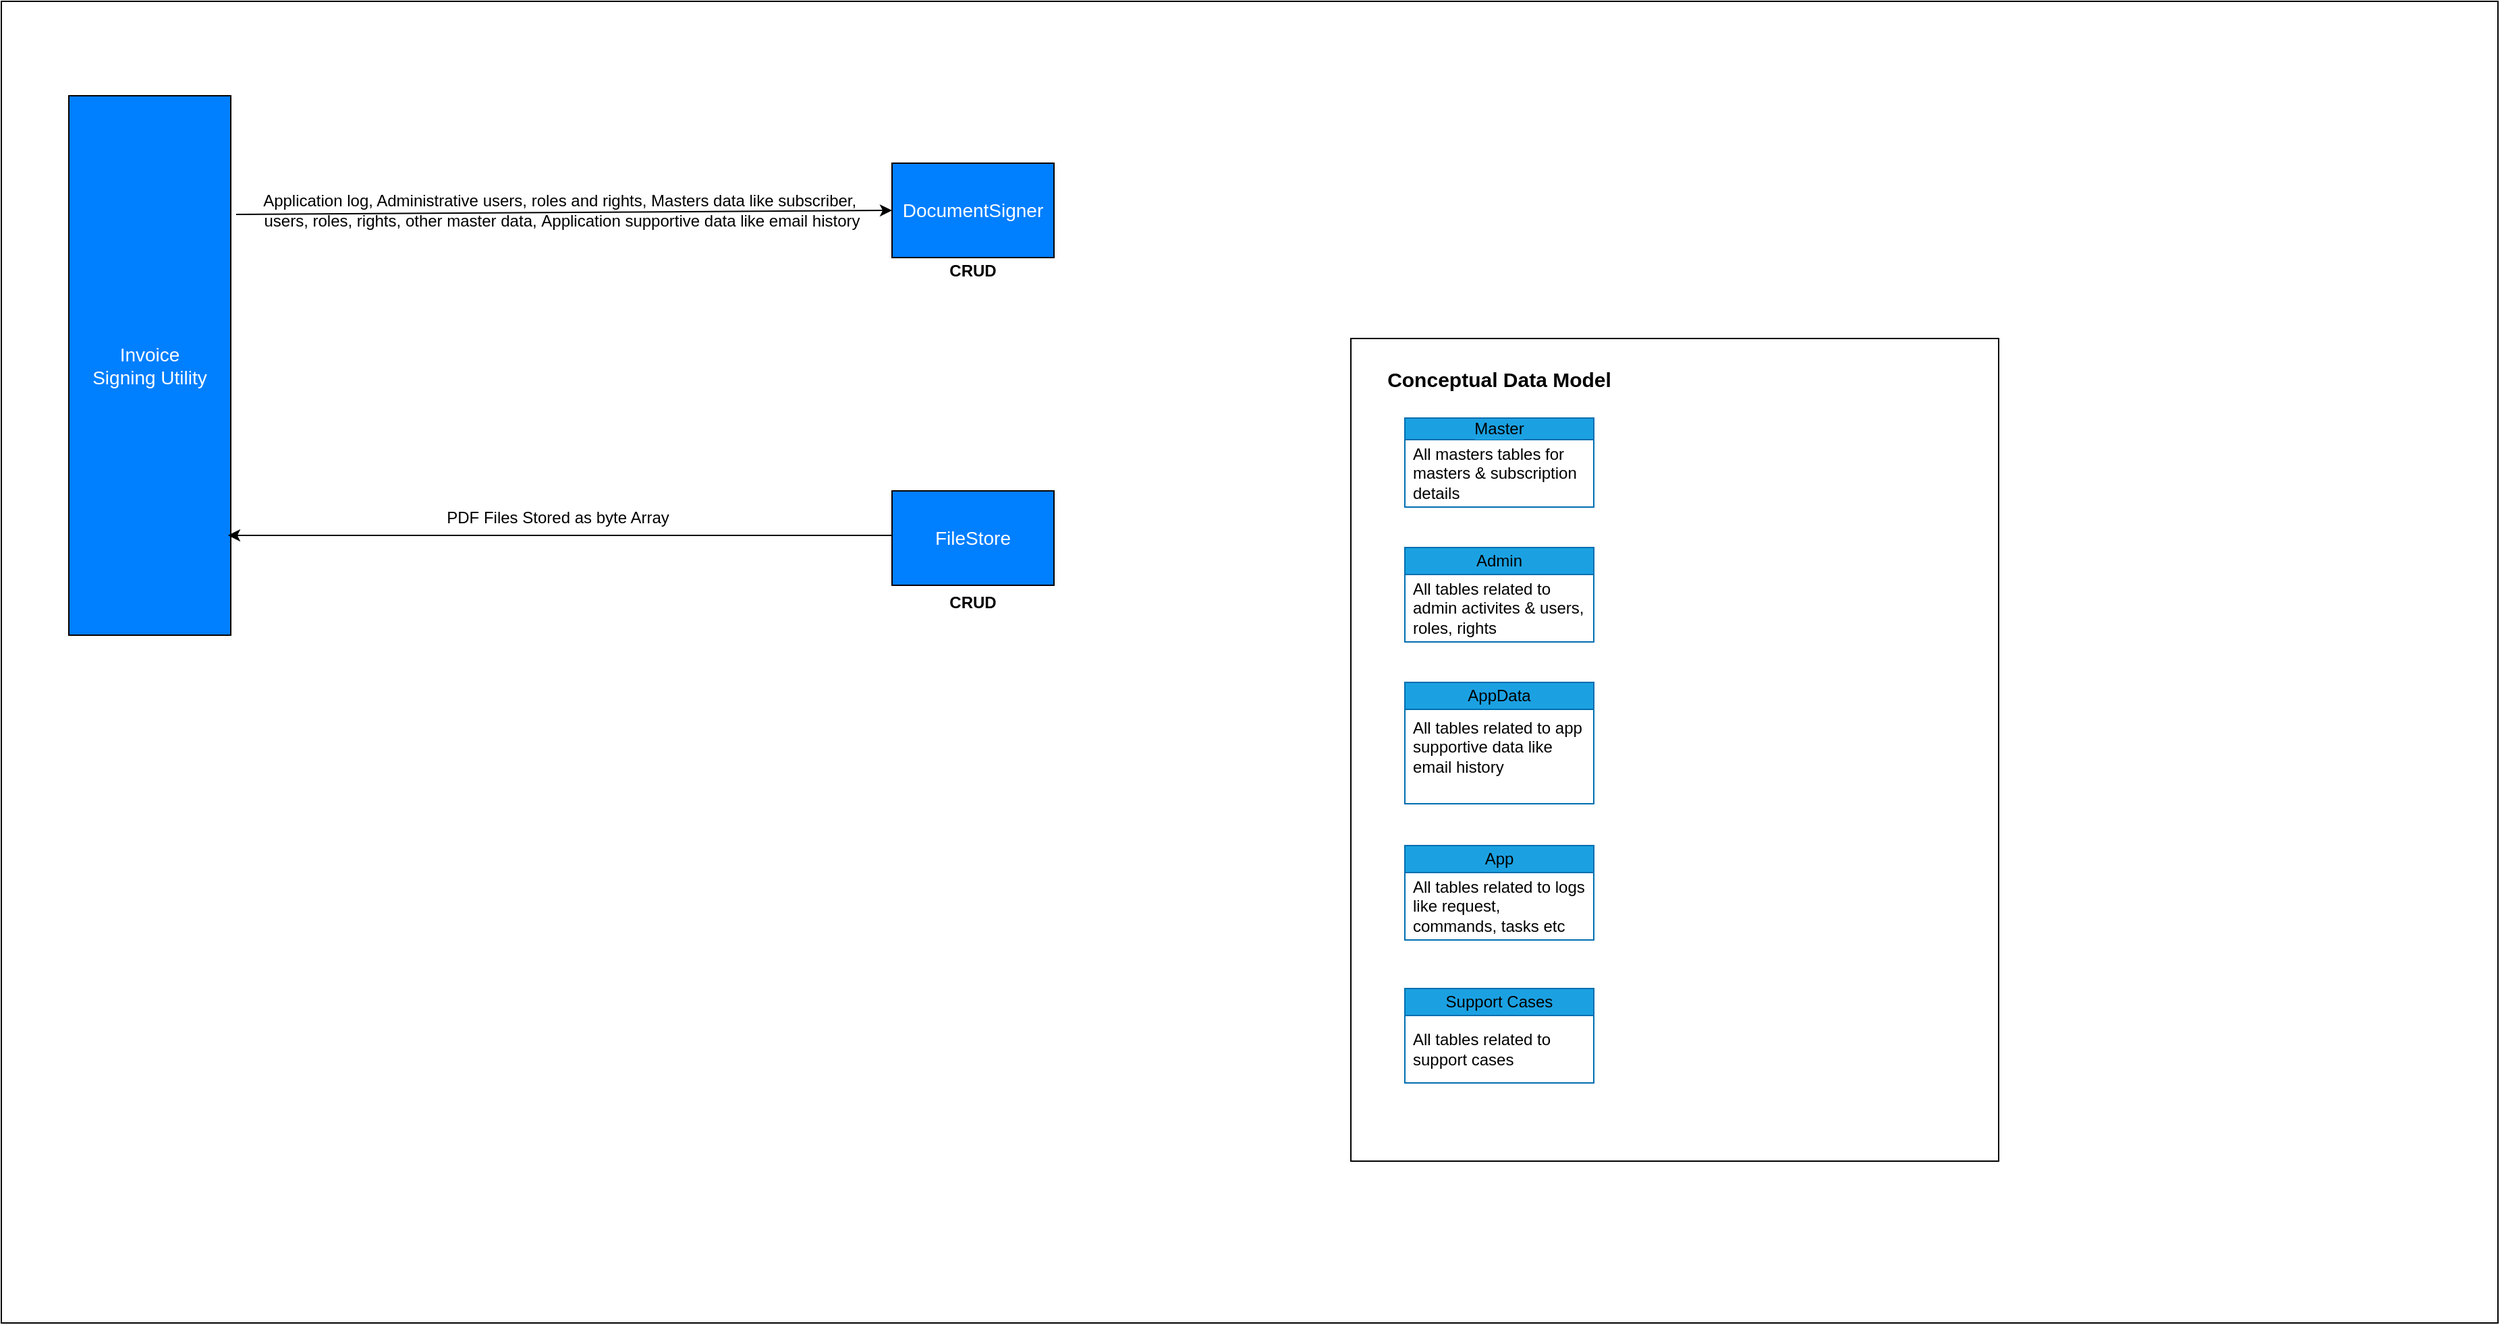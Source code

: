 <mxfile version="24.7.17" pages="8">
  <diagram id="9r7TWnmRqdj49oUNqk3i" name="IA – Conceptual Data Model">
    <mxGraphModel dx="1707" dy="1603" grid="1" gridSize="10" guides="1" tooltips="1" connect="1" arrows="1" fold="1" page="1" pageScale="1" pageWidth="827" pageHeight="1169" math="0" shadow="0">
      <root>
        <mxCell id="0" />
        <mxCell id="1" parent="0" />
        <mxCell id="-n0CKBd-lGvseL9h98Tt-62" value="" style="rounded=0;whiteSpace=wrap;html=1;strokeColor=default;" parent="1" vertex="1">
          <mxGeometry x="-730" y="-1060" width="1850" height="980" as="geometry" />
        </mxCell>
        <mxCell id="-n0CKBd-lGvseL9h98Tt-30" value="" style="rounded=0;whiteSpace=wrap;html=1;" parent="1" vertex="1">
          <mxGeometry x="270" y="-810" width="480" height="610" as="geometry" />
        </mxCell>
        <mxCell id="-n0CKBd-lGvseL9h98Tt-1" value="&lt;span lang=&quot;EN-US&quot; style=&quot;font-size: 14px; font-family: Calibri, sans-serif;&quot;&gt;Invoice&lt;br style=&quot;font-size: 14px;&quot;&gt;Signing Utility&lt;/span&gt;" style="rounded=0;whiteSpace=wrap;html=1;fillColor=#007FFF;fontColor=#ffffff;fontSize=14;" parent="1" vertex="1">
          <mxGeometry x="-680" y="-990" width="120" height="400" as="geometry" />
        </mxCell>
        <mxCell id="-n0CKBd-lGvseL9h98Tt-2" value="&lt;font style=&quot;font-size: 14px;&quot; face=&quot;Calibri, sans-serif&quot;&gt;&lt;span style=&quot;font-size: 14px;&quot;&gt;DocumentSigner&lt;/span&gt;&lt;/font&gt;" style="rounded=0;whiteSpace=wrap;html=1;fillColor=#007FFF;fontColor=#ffffff;fontSize=14;" parent="1" vertex="1">
          <mxGeometry x="-70" y="-940" width="120" height="70" as="geometry" />
        </mxCell>
        <mxCell id="-n0CKBd-lGvseL9h98Tt-13" style="edgeStyle=orthogonalEdgeStyle;rounded=0;orthogonalLoop=1;jettySize=auto;html=1;entryX=0.983;entryY=0.815;entryDx=0;entryDy=0;exitX=0;exitY=0.5;exitDx=0;exitDy=0;entryPerimeter=0;" parent="1" source="-n0CKBd-lGvseL9h98Tt-3" target="-n0CKBd-lGvseL9h98Tt-1" edge="1">
          <mxGeometry relative="1" as="geometry">
            <Array as="points">
              <mxPoint x="-70" y="-664" />
            </Array>
          </mxGeometry>
        </mxCell>
        <mxCell id="-n0CKBd-lGvseL9h98Tt-3" value="&lt;font style=&quot;font-size: 14px;&quot; face=&quot;Calibri, sans-serif&quot;&gt;&lt;span style=&quot;font-size: 14px;&quot;&gt;FileStore&lt;/span&gt;&lt;/font&gt;" style="rounded=0;whiteSpace=wrap;html=1;fillColor=#007FFF;fontColor=#ffffff;fontSize=14;" parent="1" vertex="1">
          <mxGeometry x="-70" y="-697" width="120" height="70" as="geometry" />
        </mxCell>
        <mxCell id="-n0CKBd-lGvseL9h98Tt-7" value="&lt;b&gt;CRUD&lt;/b&gt;" style="text;html=1;align=center;verticalAlign=middle;whiteSpace=wrap;rounded=0;" parent="1" vertex="1">
          <mxGeometry x="-35" y="-870" width="50" height="20" as="geometry" />
        </mxCell>
        <mxCell id="-n0CKBd-lGvseL9h98Tt-8" value="&lt;b&gt;CRUD&lt;/b&gt;" style="text;html=1;align=center;verticalAlign=middle;whiteSpace=wrap;rounded=0;" parent="1" vertex="1">
          <mxGeometry x="-35" y="-624" width="50" height="20" as="geometry" />
        </mxCell>
        <mxCell id="-n0CKBd-lGvseL9h98Tt-12" value="" style="endArrow=classic;html=1;rounded=0;entryX=0;entryY=0.5;entryDx=0;entryDy=0;exitX=1.033;exitY=0.22;exitDx=0;exitDy=0;exitPerimeter=0;" parent="1" source="-n0CKBd-lGvseL9h98Tt-1" target="-n0CKBd-lGvseL9h98Tt-2" edge="1">
          <mxGeometry width="50" height="50" relative="1" as="geometry">
            <mxPoint x="-390" y="-905" as="sourcePoint" />
            <mxPoint x="-230" y="-710" as="targetPoint" />
          </mxGeometry>
        </mxCell>
        <mxCell id="-n0CKBd-lGvseL9h98Tt-18" value="Application log, Administrative users, roles and rights, Masters data like subscriber,&amp;nbsp;&lt;div&gt;users, roles,&amp;nbsp;&lt;span style=&quot;background-color: initial;&quot;&gt;rights,&amp;nbsp;&lt;/span&gt;&lt;span style=&quot;background-color: initial;&quot;&gt;other master data,&amp;nbsp;&lt;/span&gt;&lt;span style=&quot;background-color: initial;&quot;&gt;Application supportive data like email history&lt;/span&gt;&lt;/div&gt;" style="text;html=1;align=center;verticalAlign=middle;resizable=0;points=[];autosize=1;strokeColor=none;fillColor=none;" parent="1" vertex="1">
          <mxGeometry x="-550" y="-925" width="470" height="40" as="geometry" />
        </mxCell>
        <mxCell id="-n0CKBd-lGvseL9h98Tt-31" value="Conceptual Data Model" style="text;html=1;align=center;verticalAlign=middle;whiteSpace=wrap;rounded=0;fontStyle=1;fontSize=15;" parent="1" vertex="1">
          <mxGeometry x="280" y="-795" width="200" height="30" as="geometry" />
        </mxCell>
        <mxCell id="-n0CKBd-lGvseL9h98Tt-38" value="&lt;font style=&quot;&quot;&gt;Master&lt;/font&gt;" style="swimlane;fontStyle=0;childLayout=stackLayout;horizontal=1;startSize=16;horizontalStack=0;resizeParent=1;resizeParentMax=0;resizeLast=0;collapsible=1;marginBottom=0;whiteSpace=wrap;html=1;labelBackgroundColor=#1BA1E2;fillColor=#1ba1e2;fontColor=#000000;strokeColor=#006EAF;" parent="1" vertex="1">
          <mxGeometry x="310" y="-751" width="140" height="66" as="geometry" />
        </mxCell>
        <mxCell id="-n0CKBd-lGvseL9h98Tt-39" value="All masters tables for masters &amp;amp; subscription details" style="text;strokeColor=none;fillColor=none;align=left;verticalAlign=middle;spacingLeft=4;spacingRight=4;overflow=hidden;points=[[0,0.5],[1,0.5]];portConstraint=eastwest;rotatable=0;whiteSpace=wrap;html=1;" parent="-n0CKBd-lGvseL9h98Tt-38" vertex="1">
          <mxGeometry y="16" width="140" height="50" as="geometry" />
        </mxCell>
        <mxCell id="-n0CKBd-lGvseL9h98Tt-42" value="&lt;font style=&quot;&quot;&gt;Admin&lt;/font&gt;" style="swimlane;fontStyle=0;childLayout=stackLayout;horizontal=1;startSize=20;horizontalStack=0;resizeParent=1;resizeParentMax=0;resizeLast=0;collapsible=1;marginBottom=0;whiteSpace=wrap;html=1;labelBackgroundColor=#1BA1E2;fillColor=#1ba1e2;fontColor=#000000;strokeColor=#006EAF;" parent="1" vertex="1">
          <mxGeometry x="310" y="-655" width="140" height="70" as="geometry" />
        </mxCell>
        <mxCell id="-n0CKBd-lGvseL9h98Tt-43" value="All tables related to admin activites &amp;amp; users, roles, rights" style="text;strokeColor=none;fillColor=none;align=left;verticalAlign=middle;spacingLeft=4;spacingRight=4;overflow=hidden;points=[[0,0.5],[1,0.5]];portConstraint=eastwest;rotatable=0;whiteSpace=wrap;html=1;" parent="-n0CKBd-lGvseL9h98Tt-42" vertex="1">
          <mxGeometry y="20" width="140" height="50" as="geometry" />
        </mxCell>
        <mxCell id="-n0CKBd-lGvseL9h98Tt-44" value="&lt;font style=&quot;&quot;&gt;AppData&lt;/font&gt;" style="swimlane;fontStyle=0;childLayout=stackLayout;horizontal=1;startSize=20;horizontalStack=0;resizeParent=1;resizeParentMax=0;resizeLast=0;collapsible=1;marginBottom=0;whiteSpace=wrap;html=1;labelBackgroundColor=#1BA1E2;fillColor=#1ba1e2;fontColor=#000000;strokeColor=#006EAF;swimlaneLine=1;" parent="1" vertex="1">
          <mxGeometry x="310" y="-555" width="140" height="90" as="geometry" />
        </mxCell>
        <mxCell id="-n0CKBd-lGvseL9h98Tt-45" value="All tables related to app supportive data like email history&amp;nbsp;&lt;div&gt;&lt;br&gt;&lt;/div&gt;" style="text;strokeColor=none;fillColor=none;align=left;verticalAlign=middle;spacingLeft=4;spacingRight=4;overflow=hidden;points=[[0,0.5],[1,0.5]];portConstraint=eastwest;rotatable=0;whiteSpace=wrap;html=1;" parent="-n0CKBd-lGvseL9h98Tt-44" vertex="1">
          <mxGeometry y="20" width="140" height="70" as="geometry" />
        </mxCell>
        <mxCell id="-n0CKBd-lGvseL9h98Tt-48" value="&lt;font style=&quot;&quot;&gt;App&lt;/font&gt;" style="swimlane;fontStyle=0;childLayout=stackLayout;horizontal=1;startSize=20;horizontalStack=0;resizeParent=1;resizeParentMax=0;resizeLast=0;collapsible=1;marginBottom=0;whiteSpace=wrap;html=1;labelBackgroundColor=#1BA1E2;fillColor=#1ba1e2;fontColor=#000000;strokeColor=#006EAF;swimlaneLine=1;" parent="1" vertex="1">
          <mxGeometry x="310" y="-434" width="140" height="70" as="geometry" />
        </mxCell>
        <mxCell id="-n0CKBd-lGvseL9h98Tt-49" value="All tables related to logs like request, commands, tasks etc" style="text;strokeColor=none;fillColor=none;align=left;verticalAlign=middle;spacingLeft=4;spacingRight=4;overflow=hidden;points=[[0,0.5],[1,0.5]];portConstraint=eastwest;rotatable=0;whiteSpace=wrap;html=1;" parent="-n0CKBd-lGvseL9h98Tt-48" vertex="1">
          <mxGeometry y="20" width="140" height="50" as="geometry" />
        </mxCell>
        <mxCell id="-n0CKBd-lGvseL9h98Tt-50" value="&lt;font style=&quot;&quot;&gt;Support Cases&lt;/font&gt;" style="swimlane;fontStyle=0;childLayout=stackLayout;horizontal=1;startSize=20;horizontalStack=0;resizeParent=1;resizeParentMax=0;resizeLast=0;collapsible=1;marginBottom=0;whiteSpace=wrap;html=1;labelBackgroundColor=#1BA1E2;fillColor=#1ba1e2;fontColor=#000000;strokeColor=#006EAF;swimlaneLine=1;" parent="1" vertex="1">
          <mxGeometry x="310" y="-328" width="140" height="70" as="geometry" />
        </mxCell>
        <mxCell id="-n0CKBd-lGvseL9h98Tt-51" value="All tables related to support cases" style="text;strokeColor=none;fillColor=none;align=left;verticalAlign=middle;spacingLeft=4;spacingRight=4;overflow=hidden;points=[[0,0.5],[1,0.5]];portConstraint=eastwest;rotatable=0;whiteSpace=wrap;html=1;" parent="-n0CKBd-lGvseL9h98Tt-50" vertex="1">
          <mxGeometry y="20" width="140" height="50" as="geometry" />
        </mxCell>
        <mxCell id="Df2lqeYJ--OD-jJ26Byv-1" value="PDF Files Stored as byte Array" style="text;html=1;align=center;verticalAlign=middle;resizable=0;points=[];autosize=1;strokeColor=none;fillColor=none;" vertex="1" parent="1">
          <mxGeometry x="-413" y="-692" width="190" height="30" as="geometry" />
        </mxCell>
      </root>
    </mxGraphModel>
  </diagram>
  <diagram id="3xSgzxo0HDvVm3MBW92H" name="Technology Stack">
    <mxGraphModel dx="880" dy="468" grid="1" gridSize="10" guides="1" tooltips="1" connect="1" arrows="1" fold="1" page="1" pageScale="1" pageWidth="827" pageHeight="1169" math="0" shadow="0">
      <root>
        <mxCell id="0" />
        <mxCell id="1" parent="0" />
        <mxCell id="jbbcPedk37tklseIn5tv-1" value="" style="rounded=0;whiteSpace=wrap;html=1;" parent="1" vertex="1">
          <mxGeometry x="80" width="1510" height="720" as="geometry" />
        </mxCell>
        <mxCell id="jbbcPedk37tklseIn5tv-22" value="" style="rounded=0;whiteSpace=wrap;html=1;fillColor=#b1ddf0;strokeColor=#10739e;" parent="1" vertex="1">
          <mxGeometry x="370" y="110" width="210" height="580" as="geometry" />
        </mxCell>
        <mxCell id="jbbcPedk37tklseIn5tv-2" value="Programming Language&lt;div&gt;Frontend&lt;/div&gt;" style="rounded=0;whiteSpace=wrap;html=1;" parent="1" vertex="1">
          <mxGeometry x="130" y="180" width="170" height="40" as="geometry" />
        </mxCell>
        <mxCell id="jbbcPedk37tklseIn5tv-3" value="Programming Language Backend" style="rounded=0;whiteSpace=wrap;html=1;" parent="1" vertex="1">
          <mxGeometry x="130" y="230" width="170" height="40" as="geometry" />
        </mxCell>
        <mxCell id="jbbcPedk37tklseIn5tv-4" value="IDE" style="rounded=0;whiteSpace=wrap;html=1;" parent="1" vertex="1">
          <mxGeometry x="130" y="280" width="170" height="40" as="geometry" />
        </mxCell>
        <mxCell id="jbbcPedk37tklseIn5tv-5" value="Server Side OS" style="rounded=0;whiteSpace=wrap;html=1;" parent="1" vertex="1">
          <mxGeometry x="130" y="330" width="170" height="40" as="geometry" />
        </mxCell>
        <mxCell id="jbbcPedk37tklseIn5tv-6" value="Client Side OS" style="rounded=0;whiteSpace=wrap;html=1;" parent="1" vertex="1">
          <mxGeometry x="130" y="380" width="170" height="40" as="geometry" />
        </mxCell>
        <mxCell id="jbbcPedk37tklseIn5tv-7" value="Moinitoring and Diagnostics" style="rounded=0;whiteSpace=wrap;html=1;" parent="1" vertex="1">
          <mxGeometry x="130" y="430" width="170" height="40" as="geometry" />
        </mxCell>
        <mxCell id="jbbcPedk37tklseIn5tv-8" value="Application Runtime Framework" style="rounded=0;whiteSpace=wrap;html=1;" parent="1" vertex="1">
          <mxGeometry x="130" y="480" width="170" height="40" as="geometry" />
        </mxCell>
        <mxCell id="jbbcPedk37tklseIn5tv-9" value="Source Code Managment" style="rounded=0;whiteSpace=wrap;html=1;" parent="1" vertex="1">
          <mxGeometry x="130" y="530" width="170" height="40" as="geometry" />
        </mxCell>
        <mxCell id="jbbcPedk37tklseIn5tv-10" value="Database Application" style="rounded=0;whiteSpace=wrap;html=1;" parent="1" vertex="1">
          <mxGeometry x="130" y="580" width="170" height="40" as="geometry" />
        </mxCell>
        <mxCell id="jbbcPedk37tklseIn5tv-11" value="Database OS" style="rounded=0;whiteSpace=wrap;html=1;" parent="1" vertex="1">
          <mxGeometry x="130" y="630" width="170" height="40" as="geometry" />
        </mxCell>
        <mxCell id="jbbcPedk37tklseIn5tv-12" value="HTNL 5,Bootstrap, Javascript" style="rounded=0;whiteSpace=wrap;html=1;" parent="1" vertex="1">
          <mxGeometry x="390" y="180" width="170" height="40" as="geometry" />
        </mxCell>
        <mxCell id="jbbcPedk37tklseIn5tv-13" value="C#" style="rounded=0;whiteSpace=wrap;html=1;" parent="1" vertex="1">
          <mxGeometry x="390" y="230" width="170" height="40" as="geometry" />
        </mxCell>
        <mxCell id="jbbcPedk37tklseIn5tv-14" value="Visual Studio" style="rounded=0;whiteSpace=wrap;html=1;" parent="1" vertex="1">
          <mxGeometry x="390" y="280" width="170" height="40" as="geometry" />
        </mxCell>
        <mxCell id="jbbcPedk37tklseIn5tv-15" value="Windows" style="rounded=0;whiteSpace=wrap;html=1;" parent="1" vertex="1">
          <mxGeometry x="390" y="330" width="170" height="40" as="geometry" />
        </mxCell>
        <mxCell id="jbbcPedk37tklseIn5tv-16" value="----" style="rounded=0;whiteSpace=wrap;html=1;" parent="1" vertex="1">
          <mxGeometry x="390" y="380" width="170" height="40" as="geometry" />
        </mxCell>
        <mxCell id="jbbcPedk37tklseIn5tv-17" value="Utility" style="rounded=0;whiteSpace=wrap;html=1;" parent="1" vertex="1">
          <mxGeometry x="390" y="430" width="170" height="40" as="geometry" />
        </mxCell>
        <mxCell id="jbbcPedk37tklseIn5tv-18" value=".Net Framework&amp;nbsp;" style="rounded=0;whiteSpace=wrap;html=1;" parent="1" vertex="1">
          <mxGeometry x="390" y="480" width="170" height="40" as="geometry" />
        </mxCell>
        <mxCell id="jbbcPedk37tklseIn5tv-19" value="Gitea" style="rounded=0;whiteSpace=wrap;html=1;" parent="1" vertex="1">
          <mxGeometry x="390" y="530" width="170" height="40" as="geometry" />
        </mxCell>
        <mxCell id="jbbcPedk37tklseIn5tv-20" value="MS SQL" style="rounded=0;whiteSpace=wrap;html=1;" parent="1" vertex="1">
          <mxGeometry x="390" y="580" width="170" height="40" as="geometry" />
        </mxCell>
        <mxCell id="jbbcPedk37tklseIn5tv-21" value="Windows" style="rounded=0;whiteSpace=wrap;html=1;" parent="1" vertex="1">
          <mxGeometry x="390" y="630" width="170" height="40" as="geometry" />
        </mxCell>
        <mxCell id="jbbcPedk37tklseIn5tv-23" value="Web Portal" style="text;html=1;align=center;verticalAlign=middle;whiteSpace=wrap;rounded=0;fontStyle=1;fontColor=#000000;fontSize=20;" parent="1" vertex="1">
          <mxGeometry x="430" y="120" width="95" height="50" as="geometry" />
        </mxCell>
        <mxCell id="jbbcPedk37tklseIn5tv-25" value="&lt;span style=&quot;font-family: Calibri, sans-serif; font-size: 21px;&quot;&gt;Invoice&amp;nbsp;&lt;/span&gt;&lt;span style=&quot;font-family: Calibri, sans-serif; font-size: 21px;&quot;&gt;Signing Utility&lt;/span&gt;" style="rounded=0;whiteSpace=wrap;html=1;fillColor=#ffcd28;strokeColor=#d79b00;gradientColor=#ffa500;fontColor=#000000;fontStyle=1;fontSize=21;" parent="1" vertex="1">
          <mxGeometry x="370" y="50" width="1160" height="60" as="geometry" />
        </mxCell>
        <mxCell id="jbbcPedk37tklseIn5tv-26" value="" style="rounded=0;whiteSpace=wrap;html=1;fillColor=#b1ddf0;strokeColor=#10739e;" parent="1" vertex="1">
          <mxGeometry x="611" y="110" width="210" height="580" as="geometry" />
        </mxCell>
        <mxCell id="jbbcPedk37tklseIn5tv-27" value="N/A" style="rounded=0;whiteSpace=wrap;html=1;" parent="1" vertex="1">
          <mxGeometry x="631" y="180" width="170" height="40" as="geometry" />
        </mxCell>
        <mxCell id="jbbcPedk37tklseIn5tv-28" value="C#" style="rounded=0;whiteSpace=wrap;html=1;" parent="1" vertex="1">
          <mxGeometry x="631" y="230" width="170" height="40" as="geometry" />
        </mxCell>
        <mxCell id="jbbcPedk37tklseIn5tv-29" value="Visual Studio" style="rounded=0;whiteSpace=wrap;html=1;" parent="1" vertex="1">
          <mxGeometry x="631" y="280" width="170" height="40" as="geometry" />
        </mxCell>
        <mxCell id="jbbcPedk37tklseIn5tv-30" value="Windows" style="rounded=0;whiteSpace=wrap;html=1;" parent="1" vertex="1">
          <mxGeometry x="631" y="330" width="170" height="40" as="geometry" />
        </mxCell>
        <mxCell id="jbbcPedk37tklseIn5tv-31" value="----" style="rounded=0;whiteSpace=wrap;html=1;" parent="1" vertex="1">
          <mxGeometry x="631" y="380" width="170" height="40" as="geometry" />
        </mxCell>
        <mxCell id="jbbcPedk37tklseIn5tv-32" value="Utility" style="rounded=0;whiteSpace=wrap;html=1;" parent="1" vertex="1">
          <mxGeometry x="631" y="430" width="170" height="40" as="geometry" />
        </mxCell>
        <mxCell id="jbbcPedk37tklseIn5tv-33" value=".Net Framework&amp;nbsp;" style="rounded=0;whiteSpace=wrap;html=1;" parent="1" vertex="1">
          <mxGeometry x="631" y="480" width="170" height="40" as="geometry" />
        </mxCell>
        <mxCell id="jbbcPedk37tklseIn5tv-34" value="Gitea" style="rounded=0;whiteSpace=wrap;html=1;" parent="1" vertex="1">
          <mxGeometry x="631" y="530" width="170" height="40" as="geometry" />
        </mxCell>
        <mxCell id="jbbcPedk37tklseIn5tv-35" value="MS SQL" style="rounded=0;whiteSpace=wrap;html=1;" parent="1" vertex="1">
          <mxGeometry x="631" y="580" width="170" height="40" as="geometry" />
        </mxCell>
        <mxCell id="jbbcPedk37tklseIn5tv-36" value="Windows" style="rounded=0;whiteSpace=wrap;html=1;" parent="1" vertex="1">
          <mxGeometry x="631" y="630" width="170" height="40" as="geometry" />
        </mxCell>
        <mxCell id="jbbcPedk37tklseIn5tv-37" value="Invoice Pull Engine" style="text;html=1;align=center;verticalAlign=middle;whiteSpace=wrap;rounded=0;fontStyle=1;fontColor=#000000;fontSize=19;" parent="1" vertex="1">
          <mxGeometry x="660" y="130" width="110" height="30" as="geometry" />
        </mxCell>
        <mxCell id="jbbcPedk37tklseIn5tv-38" value="" style="rounded=0;whiteSpace=wrap;html=1;fillColor=#b1ddf0;strokeColor=#10739e;" parent="1" vertex="1">
          <mxGeometry x="851" y="110" width="210" height="580" as="geometry" />
        </mxCell>
        <mxCell id="jbbcPedk37tklseIn5tv-39" value="N/A" style="rounded=0;whiteSpace=wrap;html=1;" parent="1" vertex="1">
          <mxGeometry x="871" y="180" width="170" height="40" as="geometry" />
        </mxCell>
        <mxCell id="jbbcPedk37tklseIn5tv-40" value="C#" style="rounded=0;whiteSpace=wrap;html=1;" parent="1" vertex="1">
          <mxGeometry x="871" y="230" width="170" height="40" as="geometry" />
        </mxCell>
        <mxCell id="jbbcPedk37tklseIn5tv-41" value="Visual Studio" style="rounded=0;whiteSpace=wrap;html=1;" parent="1" vertex="1">
          <mxGeometry x="871" y="280" width="170" height="40" as="geometry" />
        </mxCell>
        <mxCell id="jbbcPedk37tklseIn5tv-42" value="Windows" style="rounded=0;whiteSpace=wrap;html=1;" parent="1" vertex="1">
          <mxGeometry x="871" y="330" width="170" height="40" as="geometry" />
        </mxCell>
        <mxCell id="jbbcPedk37tklseIn5tv-43" value="----" style="rounded=0;whiteSpace=wrap;html=1;" parent="1" vertex="1">
          <mxGeometry x="871" y="380" width="170" height="40" as="geometry" />
        </mxCell>
        <mxCell id="jbbcPedk37tklseIn5tv-44" value="Utility" style="rounded=0;whiteSpace=wrap;html=1;" parent="1" vertex="1">
          <mxGeometry x="871" y="430" width="170" height="40" as="geometry" />
        </mxCell>
        <mxCell id="jbbcPedk37tklseIn5tv-45" value=".Net Framework&amp;nbsp;" style="rounded=0;whiteSpace=wrap;html=1;" parent="1" vertex="1">
          <mxGeometry x="871" y="480" width="170" height="40" as="geometry" />
        </mxCell>
        <mxCell id="jbbcPedk37tklseIn5tv-46" value="Gitea" style="rounded=0;whiteSpace=wrap;html=1;" parent="1" vertex="1">
          <mxGeometry x="871" y="530" width="170" height="40" as="geometry" />
        </mxCell>
        <mxCell id="jbbcPedk37tklseIn5tv-47" value="MS SQL" style="rounded=0;whiteSpace=wrap;html=1;" parent="1" vertex="1">
          <mxGeometry x="871" y="580" width="170" height="40" as="geometry" />
        </mxCell>
        <mxCell id="jbbcPedk37tklseIn5tv-48" value="Windows" style="rounded=0;whiteSpace=wrap;html=1;" parent="1" vertex="1">
          <mxGeometry x="871" y="630" width="170" height="40" as="geometry" />
        </mxCell>
        <mxCell id="jbbcPedk37tklseIn5tv-49" value="Invoice Generation" style="text;html=1;align=center;verticalAlign=middle;whiteSpace=wrap;rounded=0;fontStyle=1;fontColor=#000000;fontSize=20;" parent="1" vertex="1">
          <mxGeometry x="890" y="130" width="130" height="30" as="geometry" />
        </mxCell>
        <mxCell id="jbbcPedk37tklseIn5tv-50" value="" style="rounded=0;whiteSpace=wrap;html=1;fillColor=#b1ddf0;strokeColor=#10739e;" parent="1" vertex="1">
          <mxGeometry x="1080" y="110" width="210" height="580" as="geometry" />
        </mxCell>
        <mxCell id="jbbcPedk37tklseIn5tv-51" value="N/A" style="rounded=0;whiteSpace=wrap;html=1;" parent="1" vertex="1">
          <mxGeometry x="1100" y="180" width="170" height="40" as="geometry" />
        </mxCell>
        <mxCell id="jbbcPedk37tklseIn5tv-52" value="C#" style="rounded=0;whiteSpace=wrap;html=1;" parent="1" vertex="1">
          <mxGeometry x="1100" y="230" width="170" height="40" as="geometry" />
        </mxCell>
        <mxCell id="jbbcPedk37tklseIn5tv-53" value="Visual Studio" style="rounded=0;whiteSpace=wrap;html=1;" parent="1" vertex="1">
          <mxGeometry x="1100" y="280" width="170" height="40" as="geometry" />
        </mxCell>
        <mxCell id="jbbcPedk37tklseIn5tv-54" value="Windows" style="rounded=0;whiteSpace=wrap;html=1;" parent="1" vertex="1">
          <mxGeometry x="1100" y="330" width="170" height="40" as="geometry" />
        </mxCell>
        <mxCell id="jbbcPedk37tklseIn5tv-55" value="----" style="rounded=0;whiteSpace=wrap;html=1;" parent="1" vertex="1">
          <mxGeometry x="1100" y="380" width="170" height="40" as="geometry" />
        </mxCell>
        <mxCell id="jbbcPedk37tklseIn5tv-56" value="Utility" style="rounded=0;whiteSpace=wrap;html=1;" parent="1" vertex="1">
          <mxGeometry x="1100" y="430" width="170" height="40" as="geometry" />
        </mxCell>
        <mxCell id="jbbcPedk37tklseIn5tv-57" value=".Net Framework&amp;nbsp;" style="rounded=0;whiteSpace=wrap;html=1;" parent="1" vertex="1">
          <mxGeometry x="1100" y="480" width="170" height="40" as="geometry" />
        </mxCell>
        <mxCell id="jbbcPedk37tklseIn5tv-58" value="Gitea" style="rounded=0;whiteSpace=wrap;html=1;" parent="1" vertex="1">
          <mxGeometry x="1100" y="530" width="170" height="40" as="geometry" />
        </mxCell>
        <mxCell id="jbbcPedk37tklseIn5tv-59" value="MS SQL" style="rounded=0;whiteSpace=wrap;html=1;" parent="1" vertex="1">
          <mxGeometry x="1100" y="580" width="170" height="40" as="geometry" />
        </mxCell>
        <mxCell id="jbbcPedk37tklseIn5tv-60" value="Windows" style="rounded=0;whiteSpace=wrap;html=1;" parent="1" vertex="1">
          <mxGeometry x="1100" y="630" width="170" height="40" as="geometry" />
        </mxCell>
        <mxCell id="jbbcPedk37tklseIn5tv-61" value="DSC Signing" style="text;html=1;align=center;verticalAlign=middle;whiteSpace=wrap;rounded=0;fontStyle=1;fontColor=#000000;fontSize=20;" parent="1" vertex="1">
          <mxGeometry x="1155" y="130" width="60" height="30" as="geometry" />
        </mxCell>
        <mxCell id="jbbcPedk37tklseIn5tv-62" value="" style="rounded=0;whiteSpace=wrap;html=1;fillColor=#b1ddf0;strokeColor=#10739e;" parent="1" vertex="1">
          <mxGeometry x="1320" y="110" width="210" height="580" as="geometry" />
        </mxCell>
        <mxCell id="jbbcPedk37tklseIn5tv-63" value="N/A" style="rounded=0;whiteSpace=wrap;html=1;" parent="1" vertex="1">
          <mxGeometry x="1340" y="180" width="170" height="40" as="geometry" />
        </mxCell>
        <mxCell id="jbbcPedk37tklseIn5tv-64" value="C#" style="rounded=0;whiteSpace=wrap;html=1;" parent="1" vertex="1">
          <mxGeometry x="1340" y="230" width="170" height="40" as="geometry" />
        </mxCell>
        <mxCell id="jbbcPedk37tklseIn5tv-65" value="Visual Studio" style="rounded=0;whiteSpace=wrap;html=1;" parent="1" vertex="1">
          <mxGeometry x="1340" y="280" width="170" height="40" as="geometry" />
        </mxCell>
        <mxCell id="jbbcPedk37tklseIn5tv-66" value="Windows" style="rounded=0;whiteSpace=wrap;html=1;" parent="1" vertex="1">
          <mxGeometry x="1340" y="330" width="170" height="40" as="geometry" />
        </mxCell>
        <mxCell id="jbbcPedk37tklseIn5tv-67" value="----" style="rounded=0;whiteSpace=wrap;html=1;" parent="1" vertex="1">
          <mxGeometry x="1340" y="380" width="170" height="40" as="geometry" />
        </mxCell>
        <mxCell id="jbbcPedk37tklseIn5tv-68" value="Utility" style="rounded=0;whiteSpace=wrap;html=1;" parent="1" vertex="1">
          <mxGeometry x="1340" y="430" width="170" height="40" as="geometry" />
        </mxCell>
        <mxCell id="jbbcPedk37tklseIn5tv-69" value=".Net Framework&amp;nbsp;" style="rounded=0;whiteSpace=wrap;html=1;" parent="1" vertex="1">
          <mxGeometry x="1340" y="480" width="170" height="40" as="geometry" />
        </mxCell>
        <mxCell id="jbbcPedk37tklseIn5tv-70" value="Gitea" style="rounded=0;whiteSpace=wrap;html=1;" parent="1" vertex="1">
          <mxGeometry x="1340" y="530" width="170" height="40" as="geometry" />
        </mxCell>
        <mxCell id="jbbcPedk37tklseIn5tv-71" value="MS SQL" style="rounded=0;whiteSpace=wrap;html=1;" parent="1" vertex="1">
          <mxGeometry x="1340" y="580" width="170" height="40" as="geometry" />
        </mxCell>
        <mxCell id="jbbcPedk37tklseIn5tv-72" value="Windows" style="rounded=0;whiteSpace=wrap;html=1;" parent="1" vertex="1">
          <mxGeometry x="1340" y="630" width="170" height="40" as="geometry" />
        </mxCell>
        <mxCell id="jbbcPedk37tklseIn5tv-73" value="Email Engine" style="text;html=1;align=center;verticalAlign=middle;whiteSpace=wrap;rounded=0;fontStyle=1;fontColor=#000000;fontSize=20;" parent="1" vertex="1">
          <mxGeometry x="1370" y="130" width="100" height="30" as="geometry" />
        </mxCell>
      </root>
    </mxGraphModel>
  </diagram>
  <diagram id="RBUWA6XSwpRnjp_DzFFW" name="Deployment/Environment details">
    <mxGraphModel dx="1306" dy="763" grid="1" gridSize="10" guides="1" tooltips="1" connect="1" arrows="1" fold="1" page="1" pageScale="1" pageWidth="827" pageHeight="1169" math="0" shadow="0">
      <root>
        <mxCell id="0" />
        <mxCell id="1" parent="0" />
        <mxCell id="IN-yG0TrqO_UwNUyJ69q-1" value="" style="rounded=0;whiteSpace=wrap;html=1;" vertex="1" parent="1">
          <mxGeometry x="310" y="130" width="1290" height="360" as="geometry" />
        </mxCell>
        <mxCell id="IN-yG0TrqO_UwNUyJ69q-24" style="edgeStyle=orthogonalEdgeStyle;rounded=0;orthogonalLoop=1;jettySize=auto;html=1;entryX=0.5;entryY=1;entryDx=0;entryDy=0;" edge="1" parent="1" source="IN-yG0TrqO_UwNUyJ69q-2" target="IN-yG0TrqO_UwNUyJ69q-3">
          <mxGeometry relative="1" as="geometry" />
        </mxCell>
        <mxCell id="IN-yG0TrqO_UwNUyJ69q-2" value="Local Machine" style="rounded=0;whiteSpace=wrap;html=1;fillColor=#ffe6cc;strokeColor=#d79b00;" vertex="1" parent="1">
          <mxGeometry x="360" y="330" width="120" height="60" as="geometry" />
        </mxCell>
        <mxCell id="IN-yG0TrqO_UwNUyJ69q-25" style="edgeStyle=orthogonalEdgeStyle;rounded=0;orthogonalLoop=1;jettySize=auto;html=1;entryX=0;entryY=0.5;entryDx=0;entryDy=0;" edge="1" parent="1" source="IN-yG0TrqO_UwNUyJ69q-3" target="IN-yG0TrqO_UwNUyJ69q-4">
          <mxGeometry relative="1" as="geometry" />
        </mxCell>
        <mxCell id="IN-yG0TrqO_UwNUyJ69q-3" value="Code Push Commit" style="rounded=0;whiteSpace=wrap;html=1;fillColor=#ffe6cc;strokeColor=#d79b00;" vertex="1" parent="1">
          <mxGeometry x="360" y="190" width="120" height="60" as="geometry" />
        </mxCell>
        <mxCell id="IN-yG0TrqO_UwNUyJ69q-4" value="Publish" style="rounded=0;whiteSpace=wrap;html=1;fillColor=#ffe6cc;strokeColor=#d79b00;" vertex="1" parent="1">
          <mxGeometry x="600" y="190" width="120" height="60" as="geometry" />
        </mxCell>
        <mxCell id="IN-yG0TrqO_UwNUyJ69q-27" style="edgeStyle=orthogonalEdgeStyle;rounded=0;orthogonalLoop=1;jettySize=auto;html=1;" edge="1" parent="1">
          <mxGeometry relative="1" as="geometry">
            <mxPoint x="1020" y="217" as="sourcePoint" />
            <mxPoint x="1106" y="217" as="targetPoint" />
          </mxGeometry>
        </mxCell>
        <mxCell id="IN-yG0TrqO_UwNUyJ69q-5" value="" style="rounded=0;whiteSpace=wrap;html=1;" vertex="1" parent="1">
          <mxGeometry x="860" y="150" width="160" height="320" as="geometry" />
        </mxCell>
        <mxCell id="IN-yG0TrqO_UwNUyJ69q-6" value="Deployment" style="rounded=0;whiteSpace=wrap;html=1;fillColor=#d5e8d4;strokeColor=#82b366;" vertex="1" parent="1">
          <mxGeometry x="880" y="210" width="120" height="60" as="geometry" />
        </mxCell>
        <mxCell id="IN-yG0TrqO_UwNUyJ69q-10" value="Settings" style="rounded=0;whiteSpace=wrap;html=1;fillColor=#d5e8d4;strokeColor=#82b366;" vertex="1" parent="1">
          <mxGeometry x="880" y="300" width="120" height="60" as="geometry" />
        </mxCell>
        <mxCell id="IN-yG0TrqO_UwNUyJ69q-11" value="Monitoring" style="rounded=0;whiteSpace=wrap;html=1;fillColor=#d5e8d4;strokeColor=#82b366;" vertex="1" parent="1">
          <mxGeometry x="880" y="390" width="120" height="60" as="geometry" />
        </mxCell>
        <mxCell id="IN-yG0TrqO_UwNUyJ69q-13" value="Staging Environment" style="text;html=1;align=center;verticalAlign=middle;whiteSpace=wrap;rounded=0;fontStyle=1" vertex="1" parent="1">
          <mxGeometry x="872" y="163" width="130" height="30" as="geometry" />
        </mxCell>
        <mxCell id="IN-yG0TrqO_UwNUyJ69q-19" value="" style="rounded=0;whiteSpace=wrap;html=1;" vertex="1" parent="1">
          <mxGeometry x="1106" y="150" width="160" height="320" as="geometry" />
        </mxCell>
        <mxCell id="IN-yG0TrqO_UwNUyJ69q-20" value="Deployment" style="rounded=0;whiteSpace=wrap;html=1;fillColor=#d5e8d4;strokeColor=#82b366;" vertex="1" parent="1">
          <mxGeometry x="1130" y="210" width="120" height="60" as="geometry" />
        </mxCell>
        <mxCell id="IN-yG0TrqO_UwNUyJ69q-21" value="Settings" style="rounded=0;whiteSpace=wrap;html=1;fillColor=#d5e8d4;strokeColor=#82b366;" vertex="1" parent="1">
          <mxGeometry x="1130" y="300" width="120" height="60" as="geometry" />
        </mxCell>
        <mxCell id="IN-yG0TrqO_UwNUyJ69q-22" value="Monitoring" style="rounded=0;whiteSpace=wrap;html=1;fillColor=#d5e8d4;strokeColor=#82b366;" vertex="1" parent="1">
          <mxGeometry x="1130" y="390" width="120" height="60" as="geometry" />
        </mxCell>
        <mxCell id="IN-yG0TrqO_UwNUyJ69q-23" value="Production Environment" style="text;html=1;align=center;verticalAlign=middle;whiteSpace=wrap;rounded=0;fontStyle=1" vertex="1" parent="1">
          <mxGeometry x="1112" y="164" width="150" height="30" as="geometry" />
        </mxCell>
        <mxCell id="IN-yG0TrqO_UwNUyJ69q-26" style="edgeStyle=orthogonalEdgeStyle;rounded=0;orthogonalLoop=1;jettySize=auto;html=1;entryX=-0.027;entryY=0.218;entryDx=0;entryDy=0;entryPerimeter=0;" edge="1" parent="1" source="IN-yG0TrqO_UwNUyJ69q-4" target="IN-yG0TrqO_UwNUyJ69q-5">
          <mxGeometry relative="1" as="geometry" />
        </mxCell>
      </root>
    </mxGraphModel>
  </diagram>
  <diagram id="J3aXHns4PzvPqu_wUVax" name="Security – Authentication">
    <mxGraphModel dx="880" dy="468" grid="1" gridSize="10" guides="1" tooltips="1" connect="1" arrows="1" fold="1" page="1" pageScale="1" pageWidth="827" pageHeight="1169" math="0" shadow="0">
      <root>
        <mxCell id="0" />
        <mxCell id="1" parent="0" />
        <mxCell id="mYA2sMyqhb1tlAcmL-d0-1" value="" style="rounded=0;whiteSpace=wrap;html=1;fillColor=#dae8fc;strokeColor=#6c8ebf;" parent="1" vertex="1">
          <mxGeometry x="160" y="120" width="720" height="500" as="geometry" />
        </mxCell>
        <mxCell id="dxvVfbnks1sciu27GEHS-3" style="edgeStyle=orthogonalEdgeStyle;rounded=0;orthogonalLoop=1;jettySize=auto;html=1;" parent="1" source="mYA2sMyqhb1tlAcmL-d0-2" target="mYA2sMyqhb1tlAcmL-d0-15" edge="1">
          <mxGeometry relative="1" as="geometry" />
        </mxCell>
        <mxCell id="mYA2sMyqhb1tlAcmL-d0-2" value="" style="rounded=1;whiteSpace=wrap;html=1;" parent="1" vertex="1">
          <mxGeometry x="190" y="170" width="140" height="60" as="geometry" />
        </mxCell>
        <mxCell id="mYA2sMyqhb1tlAcmL-d0-4" value="" style="shape=actor;whiteSpace=wrap;html=1;fillColor=#dae8fc;strokeColor=#6c8ebf;" parent="1" vertex="1">
          <mxGeometry x="218" y="180" width="30" height="40" as="geometry" />
        </mxCell>
        <mxCell id="mYA2sMyqhb1tlAcmL-d0-5" value="" style="shape=actor;whiteSpace=wrap;html=1;fillColor=#dae8fc;strokeColor=#6c8ebf;" parent="1" vertex="1">
          <mxGeometry x="267" y="180" width="30" height="40" as="geometry" />
        </mxCell>
        <mxCell id="mYA2sMyqhb1tlAcmL-d0-9" value="KPMG Active Direcotry&amp;nbsp;" style="text;html=1;align=center;verticalAlign=middle;whiteSpace=wrap;rounded=0;fontStyle=1" parent="1" vertex="1">
          <mxGeometry x="190" y="230" width="140" height="30" as="geometry" />
        </mxCell>
        <mxCell id="dxvVfbnks1sciu27GEHS-4" style="edgeStyle=orthogonalEdgeStyle;rounded=0;orthogonalLoop=1;jettySize=auto;html=1;entryX=0.5;entryY=1;entryDx=0;entryDy=0;" parent="1" source="mYA2sMyqhb1tlAcmL-d0-11" target="mYA2sMyqhb1tlAcmL-d0-15" edge="1">
          <mxGeometry relative="1" as="geometry" />
        </mxCell>
        <mxCell id="mYA2sMyqhb1tlAcmL-d0-11" value="" style="rounded=1;whiteSpace=wrap;html=1;" parent="1" vertex="1">
          <mxGeometry x="190" y="400" width="140" height="60" as="geometry" />
        </mxCell>
        <mxCell id="mYA2sMyqhb1tlAcmL-d0-12" value="" style="shape=actor;whiteSpace=wrap;html=1;fillColor=#dae8fc;strokeColor=#6c8ebf;" parent="1" vertex="1">
          <mxGeometry x="218" y="410" width="30" height="40" as="geometry" />
        </mxCell>
        <mxCell id="mYA2sMyqhb1tlAcmL-d0-13" value="" style="shape=actor;whiteSpace=wrap;html=1;fillColor=#dae8fc;strokeColor=#6c8ebf;" parent="1" vertex="1">
          <mxGeometry x="267" y="410" width="30" height="40" as="geometry" />
        </mxCell>
        <mxCell id="mYA2sMyqhb1tlAcmL-d0-14" value="Computer Location&lt;div&gt;(Roaming)&lt;/div&gt;" style="text;html=1;align=center;verticalAlign=middle;whiteSpace=wrap;rounded=0;fontStyle=1" parent="1" vertex="1">
          <mxGeometry x="190" y="460" width="140" height="30" as="geometry" />
        </mxCell>
        <mxCell id="mYA2sMyqhb1tlAcmL-d0-15" value="&lt;font style=&quot;font-size: 12px;&quot;&gt;&lt;span style=&quot;font-weight: 700; font-family: Calibri, sans-serif;&quot;&gt;Invoice&amp;nbsp;&lt;/span&gt;&lt;span style=&quot;font-weight: 700; font-family: Calibri, sans-serif;&quot;&gt;Signing Utility&lt;/span&gt;&lt;/font&gt;" style="rounded=1;whiteSpace=wrap;html=1;" parent="1" vertex="1">
          <mxGeometry x="430" y="290" width="120" height="60" as="geometry" />
        </mxCell>
        <mxCell id="dxvVfbnks1sciu27GEHS-1" value="&lt;font face=&quot;Calibri, sans-serif&quot;&gt;&lt;b&gt;Authentication Technology&lt;/b&gt;&lt;/font&gt;&lt;div&gt;&lt;font face=&quot;Calibri, sans-serif&quot;&gt;&lt;b&gt;(LDAP)&lt;/b&gt;&lt;/font&gt;&lt;/div&gt;" style="rounded=1;whiteSpace=wrap;html=1;" parent="1" vertex="1">
          <mxGeometry x="680" y="190" width="150" height="280" as="geometry" />
        </mxCell>
        <mxCell id="dxvVfbnks1sciu27GEHS-2" value="&lt;b&gt;Authorization&lt;/b&gt;&lt;div&gt;&lt;b&gt;(Roles and Rights based module built into application)&lt;/b&gt;&lt;/div&gt;" style="rounded=0;whiteSpace=wrap;html=1;fillColor=#ffcc99;strokeColor=#36393d;" parent="1" vertex="1">
          <mxGeometry x="330" y="510" width="350" height="60" as="geometry" />
        </mxCell>
        <mxCell id="dxvVfbnks1sciu27GEHS-5" value="" style="endArrow=classic;startArrow=classic;html=1;rounded=0;entryX=0.012;entryY=0.479;entryDx=0;entryDy=0;entryPerimeter=0;exitX=1;exitY=0.5;exitDx=0;exitDy=0;" parent="1" source="mYA2sMyqhb1tlAcmL-d0-15" target="dxvVfbnks1sciu27GEHS-1" edge="1">
          <mxGeometry width="50" height="50" relative="1" as="geometry">
            <mxPoint x="570" y="320" as="sourcePoint" />
            <mxPoint x="660" y="324.946" as="targetPoint" />
          </mxGeometry>
        </mxCell>
        <mxCell id="dxvVfbnks1sciu27GEHS-6" value="Authenticate" style="edgeLabel;html=1;align=center;verticalAlign=middle;resizable=0;points=[];" parent="dxvVfbnks1sciu27GEHS-5" vertex="1" connectable="0">
          <mxGeometry x="0.142" y="1" relative="1" as="geometry">
            <mxPoint x="-12" as="offset" />
          </mxGeometry>
        </mxCell>
        <mxCell id="dxvVfbnks1sciu27GEHS-7" value="" style="endArrow=classic;startArrow=classic;html=1;rounded=0;entryX=0.75;entryY=1;entryDx=0;entryDy=0;" parent="1" target="mYA2sMyqhb1tlAcmL-d0-15" edge="1">
          <mxGeometry width="50" height="50" relative="1" as="geometry">
            <mxPoint x="520" y="506" as="sourcePoint" />
            <mxPoint x="440" y="270" as="targetPoint" />
          </mxGeometry>
        </mxCell>
        <mxCell id="dxvVfbnks1sciu27GEHS-8" value="Authorize" style="edgeLabel;html=1;align=center;verticalAlign=middle;resizable=0;points=[];" parent="dxvVfbnks1sciu27GEHS-7" vertex="1" connectable="0">
          <mxGeometry x="0.083" y="1" relative="1" as="geometry">
            <mxPoint as="offset" />
          </mxGeometry>
        </mxCell>
        <mxCell id="dxvVfbnks1sciu27GEHS-9" value="" style="endArrow=classic;startArrow=classic;html=1;rounded=0;entryX=0;entryY=0.75;entryDx=0;entryDy=0;exitX=0.782;exitY=0.014;exitDx=0;exitDy=0;exitPerimeter=0;" parent="1" source="dxvVfbnks1sciu27GEHS-2" target="dxvVfbnks1sciu27GEHS-1" edge="1">
          <mxGeometry width="50" height="50" relative="1" as="geometry">
            <mxPoint x="390" y="320" as="sourcePoint" />
            <mxPoint x="440" y="270" as="targetPoint" />
            <Array as="points">
              <mxPoint x="604" y="400" />
            </Array>
          </mxGeometry>
        </mxCell>
        <mxCell id="dxvVfbnks1sciu27GEHS-10" value="Verify" style="edgeLabel;html=1;align=center;verticalAlign=middle;resizable=0;points=[];" parent="dxvVfbnks1sciu27GEHS-9" vertex="1" connectable="0">
          <mxGeometry x="-0.408" y="3" relative="1" as="geometry">
            <mxPoint x="4" as="offset" />
          </mxGeometry>
        </mxCell>
      </root>
    </mxGraphModel>
  </diagram>
  <diagram id="dmDi5A2zufEYuBiW1svE" name="Enterprise Architecture Principles">
    <mxGraphModel dx="1229" dy="763" grid="1" gridSize="10" guides="1" tooltips="1" connect="1" arrows="1" fold="1" page="1" pageScale="1" pageWidth="827" pageHeight="1169" math="0" shadow="0">
      <root>
        <mxCell id="0" />
        <mxCell id="1" parent="0" />
        <mxCell id="SM8iqn1yn9kOsfYhu18r-12" value="" style="rounded=0;whiteSpace=wrap;html=1;fillColor=#f5f5f5;gradientColor=#b3b3b3;strokeColor=#666666;" parent="1" vertex="1">
          <mxGeometry x="170" y="100" width="680" height="610" as="geometry" />
        </mxCell>
        <mxCell id="SM8iqn1yn9kOsfYhu18r-1" value="&lt;font style=&quot;font-size: 14px;&quot;&gt;Solution A&lt;/font&gt;" style="rounded=0;whiteSpace=wrap;html=1;fillColor=#ffcd28;strokeColor=#d79b00;gradientColor=#ffa500;fontStyle=1;fontSize=14;" parent="1" vertex="1">
          <mxGeometry x="220" y="140" width="120" height="530" as="geometry" />
        </mxCell>
        <mxCell id="SM8iqn1yn9kOsfYhu18r-2" value="Think Mobility for front-end" style="rounded=0;whiteSpace=wrap;html=1;" parent="1" vertex="1">
          <mxGeometry x="570" y="150" width="200" height="30" as="geometry" />
        </mxCell>
        <mxCell id="SM8iqn1yn9kOsfYhu18r-3" value="API First" style="rounded=0;whiteSpace=wrap;html=1;" parent="1" vertex="1">
          <mxGeometry x="570" y="200" width="200" height="30" as="geometry" />
        </mxCell>
        <mxCell id="SM8iqn1yn9kOsfYhu18r-4" value="Single Capability" style="rounded=0;whiteSpace=wrap;html=1;" parent="1" vertex="1">
          <mxGeometry x="570" y="250" width="200" height="30" as="geometry" />
        </mxCell>
        <mxCell id="SM8iqn1yn9kOsfYhu18r-5" value="Unified Architecture Governance" style="rounded=0;whiteSpace=wrap;html=1;" parent="1" vertex="1">
          <mxGeometry x="570" y="300" width="200" height="30" as="geometry" />
        </mxCell>
        <mxCell id="SM8iqn1yn9kOsfYhu18r-6" value="Data is an Asset" style="rounded=0;whiteSpace=wrap;html=1;" parent="1" vertex="1">
          <mxGeometry x="570" y="350" width="200" height="30" as="geometry" />
        </mxCell>
        <mxCell id="SM8iqn1yn9kOsfYhu18r-7" value="&lt;p align=&quot;center&quot; class=&quot;MsoNormal&quot;&gt;&lt;span lang=&quot;EN-US&quot;&gt;Virtual&lt;br/&gt;Deployment Preferred&lt;/span&gt;&lt;/p&gt;" style="rounded=0;whiteSpace=wrap;html=1;" parent="1" vertex="1">
          <mxGeometry x="570" y="430" width="200" height="30" as="geometry" />
        </mxCell>
        <mxCell id="SM8iqn1yn9kOsfYhu18r-8" value="&lt;span style=&quot;font-size: 11pt; line-height: 106%; font-family: Calibri, sans-serif;&quot; lang=&quot;EN-US&quot;&gt;Leverage off-the-shelf&amp;nbsp;&lt;/span&gt;" style="rounded=0;whiteSpace=wrap;html=1;" parent="1" vertex="1">
          <mxGeometry x="570" y="480" width="200" height="30" as="geometry" />
        </mxCell>
        <mxCell id="SM8iqn1yn9kOsfYhu18r-9" value="&lt;p align=&quot;center&quot; class=&quot;MsoNormal&quot;&gt;&lt;span lang=&quot;EN-US&quot;&gt;Configure,&lt;br/&gt;do not customize&lt;/span&gt;&lt;/p&gt;" style="rounded=0;whiteSpace=wrap;html=1;" parent="1" vertex="1">
          <mxGeometry x="570" y="530" width="200" height="30" as="geometry" />
        </mxCell>
        <mxCell id="SM8iqn1yn9kOsfYhu18r-10" value="&lt;p align=&quot;center&quot; class=&quot;MsoNormal&quot;&gt;&lt;span lang=&quot;EN-US&quot;&gt;Governed&lt;br/&gt;Integration&lt;/span&gt;&lt;/p&gt;" style="rounded=0;whiteSpace=wrap;html=1;" parent="1" vertex="1">
          <mxGeometry x="570" y="580" width="200" height="30" as="geometry" />
        </mxCell>
        <mxCell id="SM8iqn1yn9kOsfYhu18r-11" value="&lt;p align=&quot;center&quot; class=&quot;MsoNormal&quot;&gt;&lt;span lang=&quot;EN-US&quot;&gt;Think&lt;br/&gt;Cloud first&lt;/span&gt;&lt;/p&gt;" style="rounded=0;whiteSpace=wrap;html=1;" parent="1" vertex="1">
          <mxGeometry x="570" y="630" width="200" height="30" as="geometry" />
        </mxCell>
        <mxCell id="SM8iqn1yn9kOsfYhu18r-13" value="" style="endArrow=classic;startArrow=classic;html=1;rounded=0;entryX=0;entryY=0.5;entryDx=0;entryDy=0;exitX=0.992;exitY=0.045;exitDx=0;exitDy=0;exitPerimeter=0;" parent="1" source="SM8iqn1yn9kOsfYhu18r-1" target="SM8iqn1yn9kOsfYhu18r-2" edge="1">
          <mxGeometry width="50" height="50" relative="1" as="geometry">
            <mxPoint x="390" y="410" as="sourcePoint" />
            <mxPoint x="440" y="360" as="targetPoint" />
          </mxGeometry>
        </mxCell>
        <mxCell id="SM8iqn1yn9kOsfYhu18r-14" value="" style="endArrow=classic;startArrow=classic;html=1;rounded=0;entryX=0;entryY=0.5;entryDx=0;entryDy=0;exitX=0.992;exitY=0.066;exitDx=0;exitDy=0;exitPerimeter=0;" parent="1" edge="1">
          <mxGeometry width="50" height="50" relative="1" as="geometry">
            <mxPoint x="340" y="214.76" as="sourcePoint" />
            <mxPoint x="571" y="214.76" as="targetPoint" />
          </mxGeometry>
        </mxCell>
        <mxCell id="SM8iqn1yn9kOsfYhu18r-15" value="" style="endArrow=classic;startArrow=classic;html=1;rounded=0;entryX=0;entryY=0.5;entryDx=0;entryDy=0;exitX=0.992;exitY=0.066;exitDx=0;exitDy=0;exitPerimeter=0;" parent="1" edge="1">
          <mxGeometry width="50" height="50" relative="1" as="geometry">
            <mxPoint x="339" y="264.76" as="sourcePoint" />
            <mxPoint x="570" y="264.76" as="targetPoint" />
          </mxGeometry>
        </mxCell>
        <mxCell id="SM8iqn1yn9kOsfYhu18r-16" value="" style="endArrow=classic;startArrow=classic;html=1;rounded=0;entryX=0;entryY=0.5;entryDx=0;entryDy=0;exitX=0.992;exitY=0.066;exitDx=0;exitDy=0;exitPerimeter=0;" parent="1" edge="1">
          <mxGeometry width="50" height="50" relative="1" as="geometry">
            <mxPoint x="340" y="314.76" as="sourcePoint" />
            <mxPoint x="571" y="314.76" as="targetPoint" />
          </mxGeometry>
        </mxCell>
        <mxCell id="SM8iqn1yn9kOsfYhu18r-17" value="" style="endArrow=classic;startArrow=classic;html=1;rounded=0;entryX=0;entryY=0.5;entryDx=0;entryDy=0;exitX=0.992;exitY=0.066;exitDx=0;exitDy=0;exitPerimeter=0;fontStyle=1" parent="1" edge="1">
          <mxGeometry width="50" height="50" relative="1" as="geometry">
            <mxPoint x="339" y="364.76" as="sourcePoint" />
            <mxPoint x="570" y="364.76" as="targetPoint" />
          </mxGeometry>
        </mxCell>
        <mxCell id="SM8iqn1yn9kOsfYhu18r-18" value="" style="endArrow=classic;startArrow=classic;html=1;rounded=0;entryX=0;entryY=0.5;entryDx=0;entryDy=0;exitX=0.992;exitY=0.066;exitDx=0;exitDy=0;exitPerimeter=0;" parent="1" edge="1">
          <mxGeometry width="50" height="50" relative="1" as="geometry">
            <mxPoint x="340" y="444.76" as="sourcePoint" />
            <mxPoint x="571" y="444.76" as="targetPoint" />
          </mxGeometry>
        </mxCell>
        <mxCell id="SM8iqn1yn9kOsfYhu18r-20" value="" style="endArrow=classic;startArrow=classic;html=1;rounded=0;entryX=0;entryY=0.5;entryDx=0;entryDy=0;exitX=0.992;exitY=0.066;exitDx=0;exitDy=0;exitPerimeter=0;" parent="1" edge="1">
          <mxGeometry width="50" height="50" relative="1" as="geometry">
            <mxPoint x="339" y="494.76" as="sourcePoint" />
            <mxPoint x="570" y="494.76" as="targetPoint" />
          </mxGeometry>
        </mxCell>
        <mxCell id="SM8iqn1yn9kOsfYhu18r-22" value="" style="endArrow=classic;startArrow=classic;html=1;rounded=0;entryX=0;entryY=0.5;entryDx=0;entryDy=0;exitX=0.992;exitY=0.066;exitDx=0;exitDy=0;exitPerimeter=0;" parent="1" edge="1">
          <mxGeometry width="50" height="50" relative="1" as="geometry">
            <mxPoint x="340" y="544.76" as="sourcePoint" />
            <mxPoint x="571" y="544.76" as="targetPoint" />
          </mxGeometry>
        </mxCell>
        <mxCell id="SM8iqn1yn9kOsfYhu18r-23" value="" style="endArrow=classic;startArrow=classic;html=1;rounded=0;entryX=0;entryY=0.5;entryDx=0;entryDy=0;exitX=0.992;exitY=0.066;exitDx=0;exitDy=0;exitPerimeter=0;" parent="1" edge="1">
          <mxGeometry width="50" height="50" relative="1" as="geometry">
            <mxPoint x="340" y="594.76" as="sourcePoint" />
            <mxPoint x="571" y="594.76" as="targetPoint" />
          </mxGeometry>
        </mxCell>
        <mxCell id="SM8iqn1yn9kOsfYhu18r-24" value="" style="endArrow=classic;startArrow=classic;html=1;rounded=0;entryX=0;entryY=0.5;entryDx=0;entryDy=0;exitX=0.992;exitY=0.066;exitDx=0;exitDy=0;exitPerimeter=0;" parent="1" edge="1">
          <mxGeometry width="50" height="50" relative="1" as="geometry">
            <mxPoint x="340" y="644.76" as="sourcePoint" />
            <mxPoint x="571" y="644.76" as="targetPoint" />
          </mxGeometry>
        </mxCell>
      </root>
    </mxGraphModel>
  </diagram>
  <diagram id="uUXaItX13IU5neWzJNzd" name="Solution components">
    <mxGraphModel dx="880" dy="468" grid="1" gridSize="10" guides="1" tooltips="1" connect="1" arrows="1" fold="1" page="1" pageScale="1" pageWidth="827" pageHeight="1169" math="0" shadow="0">
      <root>
        <mxCell id="0" />
        <mxCell id="1" parent="0" />
        <mxCell id="kBuNwBs8cStKqqsVHAi4-32" value="" style="rounded=0;whiteSpace=wrap;html=1;fillColor=#dae8fc;gradientColor=#7ea6e0;strokeColor=#6c8ebf;" parent="1" vertex="1">
          <mxGeometry x="29" width="1221" height="1010" as="geometry" />
        </mxCell>
        <mxCell id="nqBZIhUQLVDC6unqFSjS-1" value="Internet" style="rounded=0;whiteSpace=wrap;html=1;align=center;verticalAlign=top;fontStyle=1;fillColor=#ffcd28;gradientColor=#ffa500;strokeColor=#d79b00;fontSize=14;" parent="1" vertex="1">
          <mxGeometry x="470" y="32" width="160" height="38" as="geometry" />
        </mxCell>
        <mxCell id="nqBZIhUQLVDC6unqFSjS-2" value="Browser" style="rounded=0;whiteSpace=wrap;html=1;fillColor=#f8cecc;gradientColor=#ea6b66;strokeColor=#b85450;" parent="1" vertex="1">
          <mxGeometry x="216" y="109" width="120" height="30" as="geometry" />
        </mxCell>
        <mxCell id="kBuNwBs8cStKqqsVHAi4-31" style="edgeStyle=orthogonalEdgeStyle;rounded=0;orthogonalLoop=1;jettySize=auto;html=1;entryX=0.5;entryY=0;entryDx=0;entryDy=0;" parent="1" source="nqBZIhUQLVDC6unqFSjS-3" target="kBuNwBs8cStKqqsVHAi4-16" edge="1">
          <mxGeometry relative="1" as="geometry" />
        </mxCell>
        <mxCell id="nqBZIhUQLVDC6unqFSjS-3" value="&#xa;&lt;span style=&quot;forced-color-adjust: none; color: rgb(0, 0, 0); font-size: 15px; font-style: normal; font-variant-ligatures: normal; font-variant-caps: normal; font-weight: 700; letter-spacing: normal; orphans: 2; text-align: center; text-indent: 0px; text-transform: none; widows: 2; word-spacing: 0px; -webkit-text-stroke-width: 0px; white-space: normal; background-color: rgb(251, 251, 251); text-decoration-thickness: initial; text-decoration-style: initial; text-decoration-color: initial; font-family: Calibri, sans-serif;&quot;&gt;Invoice&amp;nbsp;&lt;/span&gt;&lt;span style=&quot;forced-color-adjust: none; color: rgb(0, 0, 0); font-size: 15px; font-style: normal; font-variant-ligatures: normal; font-variant-caps: normal; font-weight: 700; letter-spacing: normal; orphans: 2; text-align: center; text-indent: 0px; text-transform: none; widows: 2; word-spacing: 0px; -webkit-text-stroke-width: 0px; white-space: normal; background-color: rgb(251, 251, 251); text-decoration-thickness: initial; text-decoration-style: initial; text-decoration-color: initial; font-family: Calibri, sans-serif;&quot;&gt;Signing Utility&lt;/span&gt;&#xa;&#xa;" style="rounded=0;whiteSpace=wrap;html=1;verticalAlign=top;fontSize=15;fillColor=#f5f5f5;gradientColor=#b3b3b3;strokeColor=#666666;" parent="1" vertex="1">
          <mxGeometry x="51" y="230" width="486" height="310" as="geometry" />
        </mxCell>
        <mxCell id="kBuNwBs8cStKqqsVHAi4-1" value="Component 1 - Login" style="rounded=1;whiteSpace=wrap;html=1;" parent="1" vertex="1">
          <mxGeometry x="71" y="300" width="120" height="60" as="geometry" />
        </mxCell>
        <mxCell id="kBuNwBs8cStKqqsVHAi4-2" value="Component 2 - Dashboard" style="rounded=1;whiteSpace=wrap;html=1;" parent="1" vertex="1">
          <mxGeometry x="231" y="300" width="120" height="60" as="geometry" />
        </mxCell>
        <mxCell id="kBuNwBs8cStKqqsVHAi4-3" value="Component 3 - Manage Organization" style="rounded=1;whiteSpace=wrap;html=1;" parent="1" vertex="1">
          <mxGeometry x="391" y="300" width="120" height="60" as="geometry" />
        </mxCell>
        <mxCell id="kBuNwBs8cStKqqsVHAi4-4" value="Component 4 - Documents" style="rounded=1;whiteSpace=wrap;html=1;" parent="1" vertex="1">
          <mxGeometry x="71" y="380" width="120" height="60" as="geometry" />
        </mxCell>
        <mxCell id="kBuNwBs8cStKqqsVHAi4-5" value="Component 5 - Pdf Processing" style="rounded=1;whiteSpace=wrap;html=1;" parent="1" vertex="1">
          <mxGeometry x="233" y="380" width="120" height="60" as="geometry" />
        </mxCell>
        <mxCell id="kBuNwBs8cStKqqsVHAi4-6" value="Component 6 - Audit Trail" style="rounded=1;whiteSpace=wrap;html=1;" parent="1" vertex="1">
          <mxGeometry x="391" y="380" width="120" height="60" as="geometry" />
        </mxCell>
        <mxCell id="kBuNwBs8cStKqqsVHAi4-7" value="Component 7 - Settings" style="rounded=1;whiteSpace=wrap;html=1;" parent="1" vertex="1">
          <mxGeometry x="71" y="460" width="120" height="60" as="geometry" />
        </mxCell>
        <mxCell id="kBuNwBs8cStKqqsVHAi4-8" value="Component 8 - Help" style="rounded=1;whiteSpace=wrap;html=1;" parent="1" vertex="1">
          <mxGeometry x="232" y="460" width="120" height="60" as="geometry" />
        </mxCell>
        <mxCell id="kBuNwBs8cStKqqsVHAi4-16" value="&lt;b&gt;Storage&lt;/b&gt;" style="rounded=0;whiteSpace=wrap;html=1;verticalAlign=top;fontSize=15;fillColor=#f5f5f5;gradientColor=#b3b3b3;strokeColor=#666666;" parent="1" vertex="1">
          <mxGeometry x="115" y="620" width="840" height="200" as="geometry" />
        </mxCell>
        <mxCell id="kBuNwBs8cStKqqsVHAi4-17" value="CygnetGSPDocumentSigner" style="shape=cylinder3;whiteSpace=wrap;html=1;boundedLbl=1;backgroundOutline=1;size=15;fillColor=#d5e8d4;gradientColor=#97d077;strokeColor=#82b366;" parent="1" vertex="1">
          <mxGeometry x="201" y="660" width="190" height="80" as="geometry" />
        </mxCell>
        <mxCell id="kBuNwBs8cStKqqsVHAi4-20" value="CygnetGSPFileStore" style="shape=cylinder3;whiteSpace=wrap;html=1;boundedLbl=1;backgroundOutline=1;size=15;fillColor=#d5e8d4;gradientColor=#97d077;strokeColor=#82b366;" parent="1" vertex="1">
          <mxGeometry x="600" y="660" width="150" height="80" as="geometry" />
        </mxCell>
        <mxCell id="kBuNwBs8cStKqqsVHAi4-30" style="edgeStyle=orthogonalEdgeStyle;rounded=0;orthogonalLoop=1;jettySize=auto;html=1;entryX=0.5;entryY=0;entryDx=0;entryDy=0;" parent="1" source="nqBZIhUQLVDC6unqFSjS-1" target="nqBZIhUQLVDC6unqFSjS-2" edge="1">
          <mxGeometry relative="1" as="geometry" />
        </mxCell>
        <mxCell id="IbIrkp7lnWECij5IgG2U-1" value="Windows Services/Utility" style="rounded=0;whiteSpace=wrap;html=1;fillColor=#f8cecc;gradientColor=#ea6b66;strokeColor=#b85450;" vertex="1" parent="1">
          <mxGeometry x="767" y="109" width="120" height="30" as="geometry" />
        </mxCell>
        <mxCell id="IbIrkp7lnWECij5IgG2U-2" style="edgeStyle=orthogonalEdgeStyle;rounded=0;orthogonalLoop=1;jettySize=auto;html=1;entryX=0.842;entryY=0.09;entryDx=0;entryDy=0;entryPerimeter=0;exitX=1;exitY=0.5;exitDx=0;exitDy=0;" edge="1" parent="1" source="nqBZIhUQLVDC6unqFSjS-1">
          <mxGeometry relative="1" as="geometry">
            <mxPoint x="512" y="59" as="sourcePoint" />
            <mxPoint x="825.742" y="109" as="targetPoint" />
            <Array as="points">
              <mxPoint x="630" y="50" />
              <mxPoint x="826" y="50" />
            </Array>
          </mxGeometry>
        </mxCell>
        <mxCell id="IbIrkp7lnWECij5IgG2U-13" style="edgeStyle=orthogonalEdgeStyle;rounded=0;orthogonalLoop=1;jettySize=auto;html=1;exitX=0.5;exitY=1;exitDx=0;exitDy=0;" edge="1" parent="1" source="IbIrkp7lnWECij5IgG2U-4">
          <mxGeometry relative="1" as="geometry">
            <mxPoint x="540" y="620" as="targetPoint" />
          </mxGeometry>
        </mxCell>
        <mxCell id="IbIrkp7lnWECij5IgG2U-4" value="&#xa;&lt;span style=&quot;forced-color-adjust: none; color: rgb(0, 0, 0); font-size: 15px; font-style: normal; font-variant-ligatures: normal; font-variant-caps: normal; font-weight: 700; letter-spacing: normal; orphans: 2; text-align: center; text-indent: 0px; text-transform: none; widows: 2; word-spacing: 0px; -webkit-text-stroke-width: 0px; white-space: normal; background-color: rgb(251, 251, 251); text-decoration-thickness: initial; text-decoration-style: initial; text-decoration-color: initial; font-family: Calibri, sans-serif;&quot;&gt;Invoice&amp;nbsp;&lt;/span&gt;&lt;span style=&quot;forced-color-adjust: none; color: rgb(0, 0, 0); font-size: 15px; font-style: normal; font-variant-ligatures: normal; font-variant-caps: normal; font-weight: 700; letter-spacing: normal; orphans: 2; text-align: center; text-indent: 0px; text-transform: none; widows: 2; word-spacing: 0px; -webkit-text-stroke-width: 0px; white-space: normal; background-color: rgb(251, 251, 251); text-decoration-thickness: initial; text-decoration-style: initial; text-decoration-color: initial; font-family: Calibri, sans-serif;&quot;&gt;Signing Utility&lt;/span&gt;&#xa;&#xa;" style="rounded=0;whiteSpace=wrap;html=1;verticalAlign=top;fontSize=15;fillColor=#f5f5f5;gradientColor=#b3b3b3;strokeColor=#666666;" vertex="1" parent="1">
          <mxGeometry x="557" y="230" width="486" height="310" as="geometry" />
        </mxCell>
        <mxCell id="IbIrkp7lnWECij5IgG2U-5" value="Component 1 - Pull Service" style="rounded=1;whiteSpace=wrap;html=1;" vertex="1" parent="1">
          <mxGeometry x="580" y="300" width="120" height="60" as="geometry" />
        </mxCell>
        <mxCell id="IbIrkp7lnWECij5IgG2U-6" value="Component 2 - Invoice Generation" style="rounded=1;whiteSpace=wrap;html=1;" vertex="1" parent="1">
          <mxGeometry x="740" y="300" width="120" height="60" as="geometry" />
        </mxCell>
        <mxCell id="IbIrkp7lnWECij5IgG2U-7" value="Component 3 - DSC Generation" style="rounded=1;whiteSpace=wrap;html=1;" vertex="1" parent="1">
          <mxGeometry x="887" y="300" width="120" height="60" as="geometry" />
        </mxCell>
        <mxCell id="IbIrkp7lnWECij5IgG2U-8" value="Component 4 - Email Engine" style="rounded=1;whiteSpace=wrap;html=1;" vertex="1" parent="1">
          <mxGeometry x="580" y="380" width="120" height="60" as="geometry" />
        </mxCell>
        <mxCell id="IbIrkp7lnWECij5IgG2U-9" value="Component 5 - Report Engine" style="rounded=1;whiteSpace=wrap;html=1;" vertex="1" parent="1">
          <mxGeometry x="740" y="380" width="120" height="60" as="geometry" />
        </mxCell>
        <mxCell id="_Squ3ydQAgCpPJS2hyJv-2" value="" style="endArrow=classic;html=1;rounded=0;exitX=0.206;exitY=0.139;exitDx=0;exitDy=0;exitPerimeter=0;entryX=0.473;entryY=0.003;entryDx=0;entryDy=0;entryPerimeter=0;" edge="1" parent="1">
          <mxGeometry width="50" height="50" relative="1" as="geometry">
            <mxPoint x="280.526" y="139.39" as="sourcePoint" />
            <mxPoint x="280.878" y="229.93" as="targetPoint" />
            <Array as="points" />
          </mxGeometry>
        </mxCell>
        <mxCell id="_Squ3ydQAgCpPJS2hyJv-3" value="" style="endArrow=classic;html=1;rounded=0;exitX=0.206;exitY=0.139;exitDx=0;exitDy=0;exitPerimeter=0;entryX=0.473;entryY=0.003;entryDx=0;entryDy=0;entryPerimeter=0;" edge="1" parent="1">
          <mxGeometry width="50" height="50" relative="1" as="geometry">
            <mxPoint x="827.526" y="139.39" as="sourcePoint" />
            <mxPoint x="827.878" y="229.93" as="targetPoint" />
            <Array as="points" />
          </mxGeometry>
        </mxCell>
      </root>
    </mxGraphModel>
  </diagram>
  <diagram id="u4MM5XB2a7KV5IufdqGy" name="Integration Diagram">
    <mxGraphModel dx="880" dy="468" grid="1" gridSize="10" guides="1" tooltips="1" connect="1" arrows="1" fold="1" page="1" pageScale="1" pageWidth="850" pageHeight="1100" math="0" shadow="0">
      <root>
        <mxCell id="0" />
        <mxCell id="1" parent="0" />
        <mxCell id="IEY3mOb6rSw9f6G6FT06-1" value="" style="rounded=0;whiteSpace=wrap;html=1;" vertex="1" parent="1">
          <mxGeometry x="23" y="40" width="800" height="440" as="geometry" />
        </mxCell>
        <mxCell id="IEY3mOb6rSw9f6G6FT06-6" value="&lt;b&gt;&lt;font style=&quot;font-size: 20px;&quot;&gt;API Based&lt;/font&gt;&lt;/b&gt;" style="text;html=1;align=left;verticalAlign=middle;whiteSpace=wrap;rounded=0;fontStyle=6" vertex="1" parent="1">
          <mxGeometry x="50" y="50" width="220" height="30" as="geometry" />
        </mxCell>
        <mxCell id="IEY3mOb6rSw9f6G6FT06-7" value="" style="rounded=0;whiteSpace=wrap;html=1;dashed=1;" vertex="1" parent="1">
          <mxGeometry x="280" y="100" width="530" height="330" as="geometry" />
        </mxCell>
        <mxCell id="IEY3mOb6rSw9f6G6FT06-9" value="" style="rounded=1;whiteSpace=wrap;html=1;fillColor=#dae8fc;strokeColor=#6c8ebf;" vertex="1" parent="1">
          <mxGeometry x="323" y="138" width="120" height="154" as="geometry" />
        </mxCell>
        <mxCell id="IEY3mOb6rSw9f6G6FT06-10" value="" style="rounded=1;whiteSpace=wrap;html=1;fillColor=#dae8fc;strokeColor=#6c8ebf;" vertex="1" parent="1">
          <mxGeometry x="50" y="140" width="110" height="140" as="geometry" />
        </mxCell>
        <mxCell id="IEY3mOb6rSw9f6G6FT06-11" value="ASP-GSP" style="text;html=1;align=center;verticalAlign=middle;whiteSpace=wrap;rounded=0;fillColor=#0050ef;strokeColor=#001DBC;fontColor=#ffffff;" vertex="1" parent="1">
          <mxGeometry x="50" y="228.5" width="110" height="30" as="geometry" />
        </mxCell>
        <mxCell id="IEY3mOb6rSw9f6G6FT06-12" value="Client&#39;s Infrastructure" style="text;html=1;align=center;verticalAlign=middle;whiteSpace=wrap;rounded=0;" vertex="1" parent="1">
          <mxGeometry x="55" y="160" width="95" height="50" as="geometry" />
        </mxCell>
        <mxCell id="IEY3mOb6rSw9f6G6FT06-13" value="Invoicing Signing Utility" style="text;html=1;align=center;verticalAlign=middle;whiteSpace=wrap;rounded=0;" vertex="1" parent="1">
          <mxGeometry x="331" y="167" width="105" height="45" as="geometry" />
        </mxCell>
        <mxCell id="IEY3mOb6rSw9f6G6FT06-14" value="Pull Engine" style="text;html=1;align=center;verticalAlign=middle;whiteSpace=wrap;rounded=0;fillColor=#0050ef;fontColor=#ffffff;strokeColor=#001DBC;" vertex="1" parent="1">
          <mxGeometry x="323" y="222.5" width="120" height="30" as="geometry" />
        </mxCell>
        <mxCell id="31_NkZdXvlzWa3TEJA2w-5" value="" style="endArrow=classic;html=1;rounded=0;entryX=0.017;entryY=0.461;entryDx=0;entryDy=0;entryPerimeter=0;" edge="1" parent="1" target="IEY3mOb6rSw9f6G6FT06-9">
          <mxGeometry relative="1" as="geometry">
            <mxPoint x="160" y="209" as="sourcePoint" />
            <mxPoint x="260" y="209" as="targetPoint" />
          </mxGeometry>
        </mxCell>
        <mxCell id="31_NkZdXvlzWa3TEJA2w-6" value="Invoice JSON&amp;nbsp;&lt;div&gt;Sent to Pull Engine&lt;/div&gt;" style="edgeLabel;resizable=0;html=1;;align=center;verticalAlign=middle;" connectable="0" vertex="1" parent="31_NkZdXvlzWa3TEJA2w-5">
          <mxGeometry relative="1" as="geometry" />
        </mxCell>
        <mxCell id="31_NkZdXvlzWa3TEJA2w-9" value="Database" style="shape=cylinder3;whiteSpace=wrap;html=1;boundedLbl=1;backgroundOutline=1;size=15;fillColor=#60a917;fontColor=#ffffff;strokeColor=#2D7600;" vertex="1" parent="1">
          <mxGeometry x="520" y="340" width="70" height="60" as="geometry" />
        </mxCell>
        <mxCell id="31_NkZdXvlzWa3TEJA2w-11" value="" style="endArrow=classic;startArrow=classic;html=1;rounded=0;exitX=0;exitY=0;exitDx=0;exitDy=37.5;exitPerimeter=0;entryX=0.5;entryY=1;entryDx=0;entryDy=0;" edge="1" parent="1" source="31_NkZdXvlzWa3TEJA2w-9" target="IEY3mOb6rSw9f6G6FT06-9">
          <mxGeometry width="50" height="50" relative="1" as="geometry">
            <mxPoint x="400" y="270" as="sourcePoint" />
            <mxPoint x="450" y="220" as="targetPoint" />
            <Array as="points">
              <mxPoint x="383" y="378" />
            </Array>
          </mxGeometry>
        </mxCell>
        <mxCell id="31_NkZdXvlzWa3TEJA2w-12" value="Validate Json Data and stored" style="text;html=1;align=center;verticalAlign=middle;whiteSpace=wrap;rounded=0;" vertex="1" parent="1">
          <mxGeometry x="395" y="338" width="95" height="30" as="geometry" />
        </mxCell>
        <mxCell id="31_NkZdXvlzWa3TEJA2w-13" value="Generate Invoice" style="text;html=1;align=center;verticalAlign=middle;whiteSpace=wrap;rounded=0;fillColor=#0050ef;fontColor=#ffffff;strokeColor=#001DBC;" vertex="1" parent="1">
          <mxGeometry x="510" y="140" width="130" height="30" as="geometry" />
        </mxCell>
        <mxCell id="31_NkZdXvlzWa3TEJA2w-14" value="Digital Signature" style="text;html=1;align=center;verticalAlign=middle;whiteSpace=wrap;rounded=0;fillColor=#0050ef;fontColor=#ffffff;strokeColor=#001DBC;" vertex="1" parent="1">
          <mxGeometry x="510" y="200" width="130" height="30" as="geometry" />
        </mxCell>
        <mxCell id="31_NkZdXvlzWa3TEJA2w-15" value="Email" style="text;html=1;align=center;verticalAlign=middle;whiteSpace=wrap;rounded=0;fillColor=#0050ef;fontColor=#ffffff;strokeColor=#001DBC;" vertex="1" parent="1">
          <mxGeometry x="510" y="262" width="130" height="30" as="geometry" />
        </mxCell>
        <mxCell id="31_NkZdXvlzWa3TEJA2w-16" value="Web" style="text;html=1;align=center;verticalAlign=middle;whiteSpace=wrap;rounded=0;fillColor=#0050ef;fontColor=#ffffff;strokeColor=#001DBC;" vertex="1" parent="1">
          <mxGeometry x="731" y="185" width="70" height="61.5" as="geometry" />
        </mxCell>
        <mxCell id="31_NkZdXvlzWa3TEJA2w-17" value="" style="endArrow=classic;startArrow=classic;html=1;rounded=0;entryX=1;entryY=0.5;entryDx=0;entryDy=0;exitX=1;exitY=1;exitDx=0;exitDy=-15;exitPerimeter=0;" edge="1" parent="1" source="31_NkZdXvlzWa3TEJA2w-9" target="31_NkZdXvlzWa3TEJA2w-13">
          <mxGeometry width="50" height="50" relative="1" as="geometry">
            <mxPoint x="590" y="360" as="sourcePoint" />
            <mxPoint x="640" y="310" as="targetPoint" />
            <Array as="points">
              <mxPoint x="720" y="385" />
              <mxPoint x="720" y="155" />
            </Array>
          </mxGeometry>
        </mxCell>
        <mxCell id="31_NkZdXvlzWa3TEJA2w-18" value="" style="endArrow=classic;startArrow=classic;html=1;rounded=0;entryX=1;entryY=0.5;entryDx=0;entryDy=0;exitX=1;exitY=0.5;exitDx=0;exitDy=0;exitPerimeter=0;" edge="1" parent="1" source="31_NkZdXvlzWa3TEJA2w-9" target="31_NkZdXvlzWa3TEJA2w-14">
          <mxGeometry width="50" height="50" relative="1" as="geometry">
            <mxPoint x="580" y="446" as="sourcePoint" />
            <mxPoint x="630" y="216" as="targetPoint" />
            <Array as="points">
              <mxPoint x="710" y="370" />
              <mxPoint x="710" y="216" />
            </Array>
          </mxGeometry>
        </mxCell>
        <mxCell id="31_NkZdXvlzWa3TEJA2w-19" value="Generated invoice based on Template" style="text;html=1;align=center;verticalAlign=middle;whiteSpace=wrap;rounded=0;" vertex="1" parent="1">
          <mxGeometry x="650" y="120" width="110" height="30" as="geometry" />
        </mxCell>
        <mxCell id="31_NkZdXvlzWa3TEJA2w-20" value="Apply Signature" style="text;html=1;align=center;verticalAlign=middle;whiteSpace=wrap;rounded=0;" vertex="1" parent="1">
          <mxGeometry x="650" y="174.5" width="60" height="30" as="geometry" />
        </mxCell>
        <mxCell id="31_NkZdXvlzWa3TEJA2w-21" value="" style="endArrow=classic;startArrow=classic;html=1;rounded=0;entryX=1;entryY=0.5;entryDx=0;entryDy=0;exitX=1;exitY=0.5;exitDx=0;exitDy=0;exitPerimeter=0;" edge="1" parent="1" target="31_NkZdXvlzWa3TEJA2w-15">
          <mxGeometry width="50" height="50" relative="1" as="geometry">
            <mxPoint x="589" y="359" as="sourcePoint" />
            <mxPoint x="639" y="204" as="targetPoint" />
            <Array as="points">
              <mxPoint x="700" y="359" />
              <mxPoint x="700" y="277" />
            </Array>
          </mxGeometry>
        </mxCell>
        <mxCell id="31_NkZdXvlzWa3TEJA2w-22" value="Sent Signed pdf to customer" style="text;html=1;align=center;verticalAlign=middle;whiteSpace=wrap;rounded=0;" vertex="1" parent="1">
          <mxGeometry x="610" y="232" width="90" height="30" as="geometry" />
        </mxCell>
        <mxCell id="31_NkZdXvlzWa3TEJA2w-23" value="" style="endArrow=classic;startArrow=classic;html=1;rounded=0;entryX=0.925;entryY=0.455;entryDx=0;entryDy=0;entryPerimeter=0;exitX=0.509;exitY=0.909;exitDx=0;exitDy=0;exitPerimeter=0;" edge="1" parent="1" source="IEY3mOb6rSw9f6G6FT06-7" target="IEY3mOb6rSw9f6G6FT06-7">
          <mxGeometry width="50" height="50" relative="1" as="geometry">
            <mxPoint x="600" y="406" as="sourcePoint" />
            <mxPoint x="650" y="176" as="targetPoint" />
            <Array as="points">
              <mxPoint x="550" y="420" />
              <mxPoint x="650" y="420" />
              <mxPoint x="770" y="420" />
            </Array>
          </mxGeometry>
        </mxCell>
      </root>
    </mxGraphModel>
  </diagram>
  <diagram id="cLWDwlCy9gQgfYkgPeD9" name="Integration Digram 1">
    <mxGraphModel dx="880" dy="468" grid="1" gridSize="10" guides="1" tooltips="1" connect="1" arrows="1" fold="1" page="1" pageScale="1" pageWidth="850" pageHeight="1100" math="0" shadow="0">
      <root>
        <mxCell id="0" />
        <mxCell id="1" parent="0" />
        <mxCell id="GvaaGtXepFtV9SxqBeoz-1" value="" style="rounded=0;whiteSpace=wrap;html=1;" vertex="1" parent="1">
          <mxGeometry x="23" y="40" width="800" height="440" as="geometry" />
        </mxCell>
        <mxCell id="Lc0nWWOBa8T1yWOZddps-1" value="" style="rounded=0;whiteSpace=wrap;html=1;dashed=1;" vertex="1" parent="1">
          <mxGeometry x="280" y="100" width="530" height="330" as="geometry" />
        </mxCell>
        <mxCell id="cBpL3N7qgOFyvXIGdduL-1" value="&lt;b&gt;&lt;font style=&quot;font-size: 20px;&quot;&gt;ERP Based&lt;/font&gt;&lt;/b&gt;" style="text;html=1;align=left;verticalAlign=middle;whiteSpace=wrap;rounded=0;fontStyle=6" vertex="1" parent="1">
          <mxGeometry x="50" y="50" width="220" height="30" as="geometry" />
        </mxCell>
        <mxCell id="cBpL3N7qgOFyvXIGdduL-2" value="" style="rounded=1;whiteSpace=wrap;html=1;fillColor=#dae8fc;strokeColor=#6c8ebf;" vertex="1" parent="1">
          <mxGeometry x="323" y="138" width="120" height="154" as="geometry" />
        </mxCell>
        <mxCell id="cBpL3N7qgOFyvXIGdduL-3" value="" style="rounded=1;whiteSpace=wrap;html=1;fillColor=#dae8fc;strokeColor=#6c8ebf;" vertex="1" parent="1">
          <mxGeometry x="50" y="140" width="110" height="140" as="geometry" />
        </mxCell>
        <mxCell id="cBpL3N7qgOFyvXIGdduL-4" value="ERP" style="text;html=1;align=center;verticalAlign=middle;whiteSpace=wrap;rounded=0;fillColor=#0050ef;strokeColor=#001DBC;fontColor=#ffffff;" vertex="1" parent="1">
          <mxGeometry x="50" y="228.5" width="110" height="30" as="geometry" />
        </mxCell>
        <mxCell id="cBpL3N7qgOFyvXIGdduL-5" value="Client&#39;s Infrastructure" style="text;html=1;align=center;verticalAlign=middle;whiteSpace=wrap;rounded=0;" vertex="1" parent="1">
          <mxGeometry x="55" y="160" width="95" height="50" as="geometry" />
        </mxCell>
        <mxCell id="cBpL3N7qgOFyvXIGdduL-6" value="Invoicing Signing Utility" style="text;html=1;align=center;verticalAlign=middle;whiteSpace=wrap;rounded=0;" vertex="1" parent="1">
          <mxGeometry x="331" y="167" width="105" height="45" as="geometry" />
        </mxCell>
        <mxCell id="cBpL3N7qgOFyvXIGdduL-7" value="Pull Engine" style="text;html=1;align=center;verticalAlign=middle;whiteSpace=wrap;rounded=0;fillColor=#0050ef;fontColor=#ffffff;strokeColor=#001DBC;" vertex="1" parent="1">
          <mxGeometry x="323" y="222.5" width="120" height="30" as="geometry" />
        </mxCell>
        <mxCell id="cBpL3N7qgOFyvXIGdduL-8" value="Invoice JSON&amp;nbsp;&lt;div&gt;Sent to Pull Engine&lt;/div&gt;" style="edgeLabel;resizable=0;html=1;;align=center;verticalAlign=middle;" connectable="0" vertex="1" parent="1">
          <mxGeometry x="243.0" y="208.997" as="geometry" />
        </mxCell>
        <mxCell id="cBpL3N7qgOFyvXIGdduL-9" value="Database" style="shape=cylinder3;whiteSpace=wrap;html=1;boundedLbl=1;backgroundOutline=1;size=15;fillColor=#60a917;fontColor=#ffffff;strokeColor=#2D7600;" vertex="1" parent="1">
          <mxGeometry x="520" y="340" width="70" height="60" as="geometry" />
        </mxCell>
        <mxCell id="cBpL3N7qgOFyvXIGdduL-10" value="" style="endArrow=classic;startArrow=classic;html=1;rounded=0;exitX=0;exitY=0;exitDx=0;exitDy=37.5;exitPerimeter=0;entryX=0.5;entryY=1;entryDx=0;entryDy=0;" edge="1" parent="1" source="cBpL3N7qgOFyvXIGdduL-9" target="cBpL3N7qgOFyvXIGdduL-2">
          <mxGeometry width="50" height="50" relative="1" as="geometry">
            <mxPoint x="400" y="270" as="sourcePoint" />
            <mxPoint x="450" y="220" as="targetPoint" />
            <Array as="points">
              <mxPoint x="383" y="378" />
            </Array>
          </mxGeometry>
        </mxCell>
        <mxCell id="cBpL3N7qgOFyvXIGdduL-11" value="Validate Data and stored" style="text;html=1;align=center;verticalAlign=middle;whiteSpace=wrap;rounded=0;" vertex="1" parent="1">
          <mxGeometry x="395" y="338" width="95" height="30" as="geometry" />
        </mxCell>
        <mxCell id="cBpL3N7qgOFyvXIGdduL-12" value="Generate Invoice" style="text;html=1;align=center;verticalAlign=middle;whiteSpace=wrap;rounded=0;fillColor=#0050ef;fontColor=#ffffff;strokeColor=#001DBC;" vertex="1" parent="1">
          <mxGeometry x="510" y="140" width="130" height="30" as="geometry" />
        </mxCell>
        <mxCell id="cBpL3N7qgOFyvXIGdduL-13" value="Digital Signature" style="text;html=1;align=center;verticalAlign=middle;whiteSpace=wrap;rounded=0;fillColor=#0050ef;fontColor=#ffffff;strokeColor=#001DBC;" vertex="1" parent="1">
          <mxGeometry x="510" y="200" width="130" height="30" as="geometry" />
        </mxCell>
        <mxCell id="cBpL3N7qgOFyvXIGdduL-14" value="Email" style="text;html=1;align=center;verticalAlign=middle;whiteSpace=wrap;rounded=0;fillColor=#0050ef;fontColor=#ffffff;strokeColor=#001DBC;" vertex="1" parent="1">
          <mxGeometry x="510" y="262" width="130" height="30" as="geometry" />
        </mxCell>
        <mxCell id="cBpL3N7qgOFyvXIGdduL-15" value="Web" style="text;html=1;align=center;verticalAlign=middle;whiteSpace=wrap;rounded=0;fillColor=#0050ef;fontColor=#ffffff;strokeColor=#001DBC;" vertex="1" parent="1">
          <mxGeometry x="731" y="185" width="70" height="61.5" as="geometry" />
        </mxCell>
        <mxCell id="cBpL3N7qgOFyvXIGdduL-16" value="" style="endArrow=classic;startArrow=classic;html=1;rounded=0;entryX=1;entryY=0.5;entryDx=0;entryDy=0;exitX=1;exitY=1;exitDx=0;exitDy=-15;exitPerimeter=0;" edge="1" parent="1" source="cBpL3N7qgOFyvXIGdduL-9" target="cBpL3N7qgOFyvXIGdduL-12">
          <mxGeometry width="50" height="50" relative="1" as="geometry">
            <mxPoint x="590" y="360" as="sourcePoint" />
            <mxPoint x="640" y="310" as="targetPoint" />
            <Array as="points">
              <mxPoint x="720" y="385" />
              <mxPoint x="720" y="155" />
            </Array>
          </mxGeometry>
        </mxCell>
        <mxCell id="cBpL3N7qgOFyvXIGdduL-17" value="" style="endArrow=classic;startArrow=classic;html=1;rounded=0;entryX=1;entryY=0.5;entryDx=0;entryDy=0;exitX=1;exitY=0.5;exitDx=0;exitDy=0;exitPerimeter=0;" edge="1" parent="1" source="cBpL3N7qgOFyvXIGdduL-9" target="cBpL3N7qgOFyvXIGdduL-13">
          <mxGeometry width="50" height="50" relative="1" as="geometry">
            <mxPoint x="580" y="446" as="sourcePoint" />
            <mxPoint x="630" y="216" as="targetPoint" />
            <Array as="points">
              <mxPoint x="710" y="370" />
              <mxPoint x="710" y="216" />
            </Array>
          </mxGeometry>
        </mxCell>
        <mxCell id="cBpL3N7qgOFyvXIGdduL-18" value="Generated invoice based on Template" style="text;html=1;align=center;verticalAlign=middle;whiteSpace=wrap;rounded=0;" vertex="1" parent="1">
          <mxGeometry x="650" y="120" width="110" height="30" as="geometry" />
        </mxCell>
        <mxCell id="cBpL3N7qgOFyvXIGdduL-19" value="Apply Signature" style="text;html=1;align=center;verticalAlign=middle;whiteSpace=wrap;rounded=0;" vertex="1" parent="1">
          <mxGeometry x="650" y="174.5" width="60" height="30" as="geometry" />
        </mxCell>
        <mxCell id="cBpL3N7qgOFyvXIGdduL-20" value="" style="endArrow=classic;startArrow=classic;html=1;rounded=0;entryX=1;entryY=0.5;entryDx=0;entryDy=0;exitX=1;exitY=0.5;exitDx=0;exitDy=0;exitPerimeter=0;" edge="1" parent="1" target="cBpL3N7qgOFyvXIGdduL-14">
          <mxGeometry width="50" height="50" relative="1" as="geometry">
            <mxPoint x="589" y="359" as="sourcePoint" />
            <mxPoint x="639" y="204" as="targetPoint" />
            <Array as="points">
              <mxPoint x="700" y="359" />
              <mxPoint x="700" y="277" />
            </Array>
          </mxGeometry>
        </mxCell>
        <mxCell id="cBpL3N7qgOFyvXIGdduL-21" value="Sent Signed pdf to customer" style="text;html=1;align=center;verticalAlign=middle;whiteSpace=wrap;rounded=0;" vertex="1" parent="1">
          <mxGeometry x="610" y="232" width="90" height="30" as="geometry" />
        </mxCell>
        <mxCell id="cBpL3N7qgOFyvXIGdduL-22" value="" style="endArrow=classic;startArrow=classic;html=1;rounded=0;entryX=0.925;entryY=0.455;entryDx=0;entryDy=0;entryPerimeter=0;exitX=0.509;exitY=0.909;exitDx=0;exitDy=0;exitPerimeter=0;" edge="1" parent="1">
          <mxGeometry width="50" height="50" relative="1" as="geometry">
            <mxPoint x="550" y="400" as="sourcePoint" />
            <mxPoint x="770" y="250" as="targetPoint" />
            <Array as="points">
              <mxPoint x="550" y="420" />
              <mxPoint x="650" y="420" />
              <mxPoint x="770" y="420" />
            </Array>
          </mxGeometry>
        </mxCell>
        <mxCell id="Lc0nWWOBa8T1yWOZddps-2" value="" style="endArrow=classic;html=1;rounded=0;entryX=0.017;entryY=0.461;entryDx=0;entryDy=0;entryPerimeter=0;" edge="1" parent="1">
          <mxGeometry relative="1" as="geometry">
            <mxPoint x="160" y="209" as="sourcePoint" />
            <mxPoint x="325" y="209" as="targetPoint" />
          </mxGeometry>
        </mxCell>
        <mxCell id="Lc0nWWOBa8T1yWOZddps-3" value="Invoice Data&amp;nbsp;&lt;div&gt;Sent to Pull Engine&lt;/div&gt;" style="edgeLabel;resizable=0;html=1;;align=center;verticalAlign=middle;" connectable="0" vertex="1" parent="Lc0nWWOBa8T1yWOZddps-2">
          <mxGeometry relative="1" as="geometry" />
        </mxCell>
      </root>
    </mxGraphModel>
  </diagram>
</mxfile>
